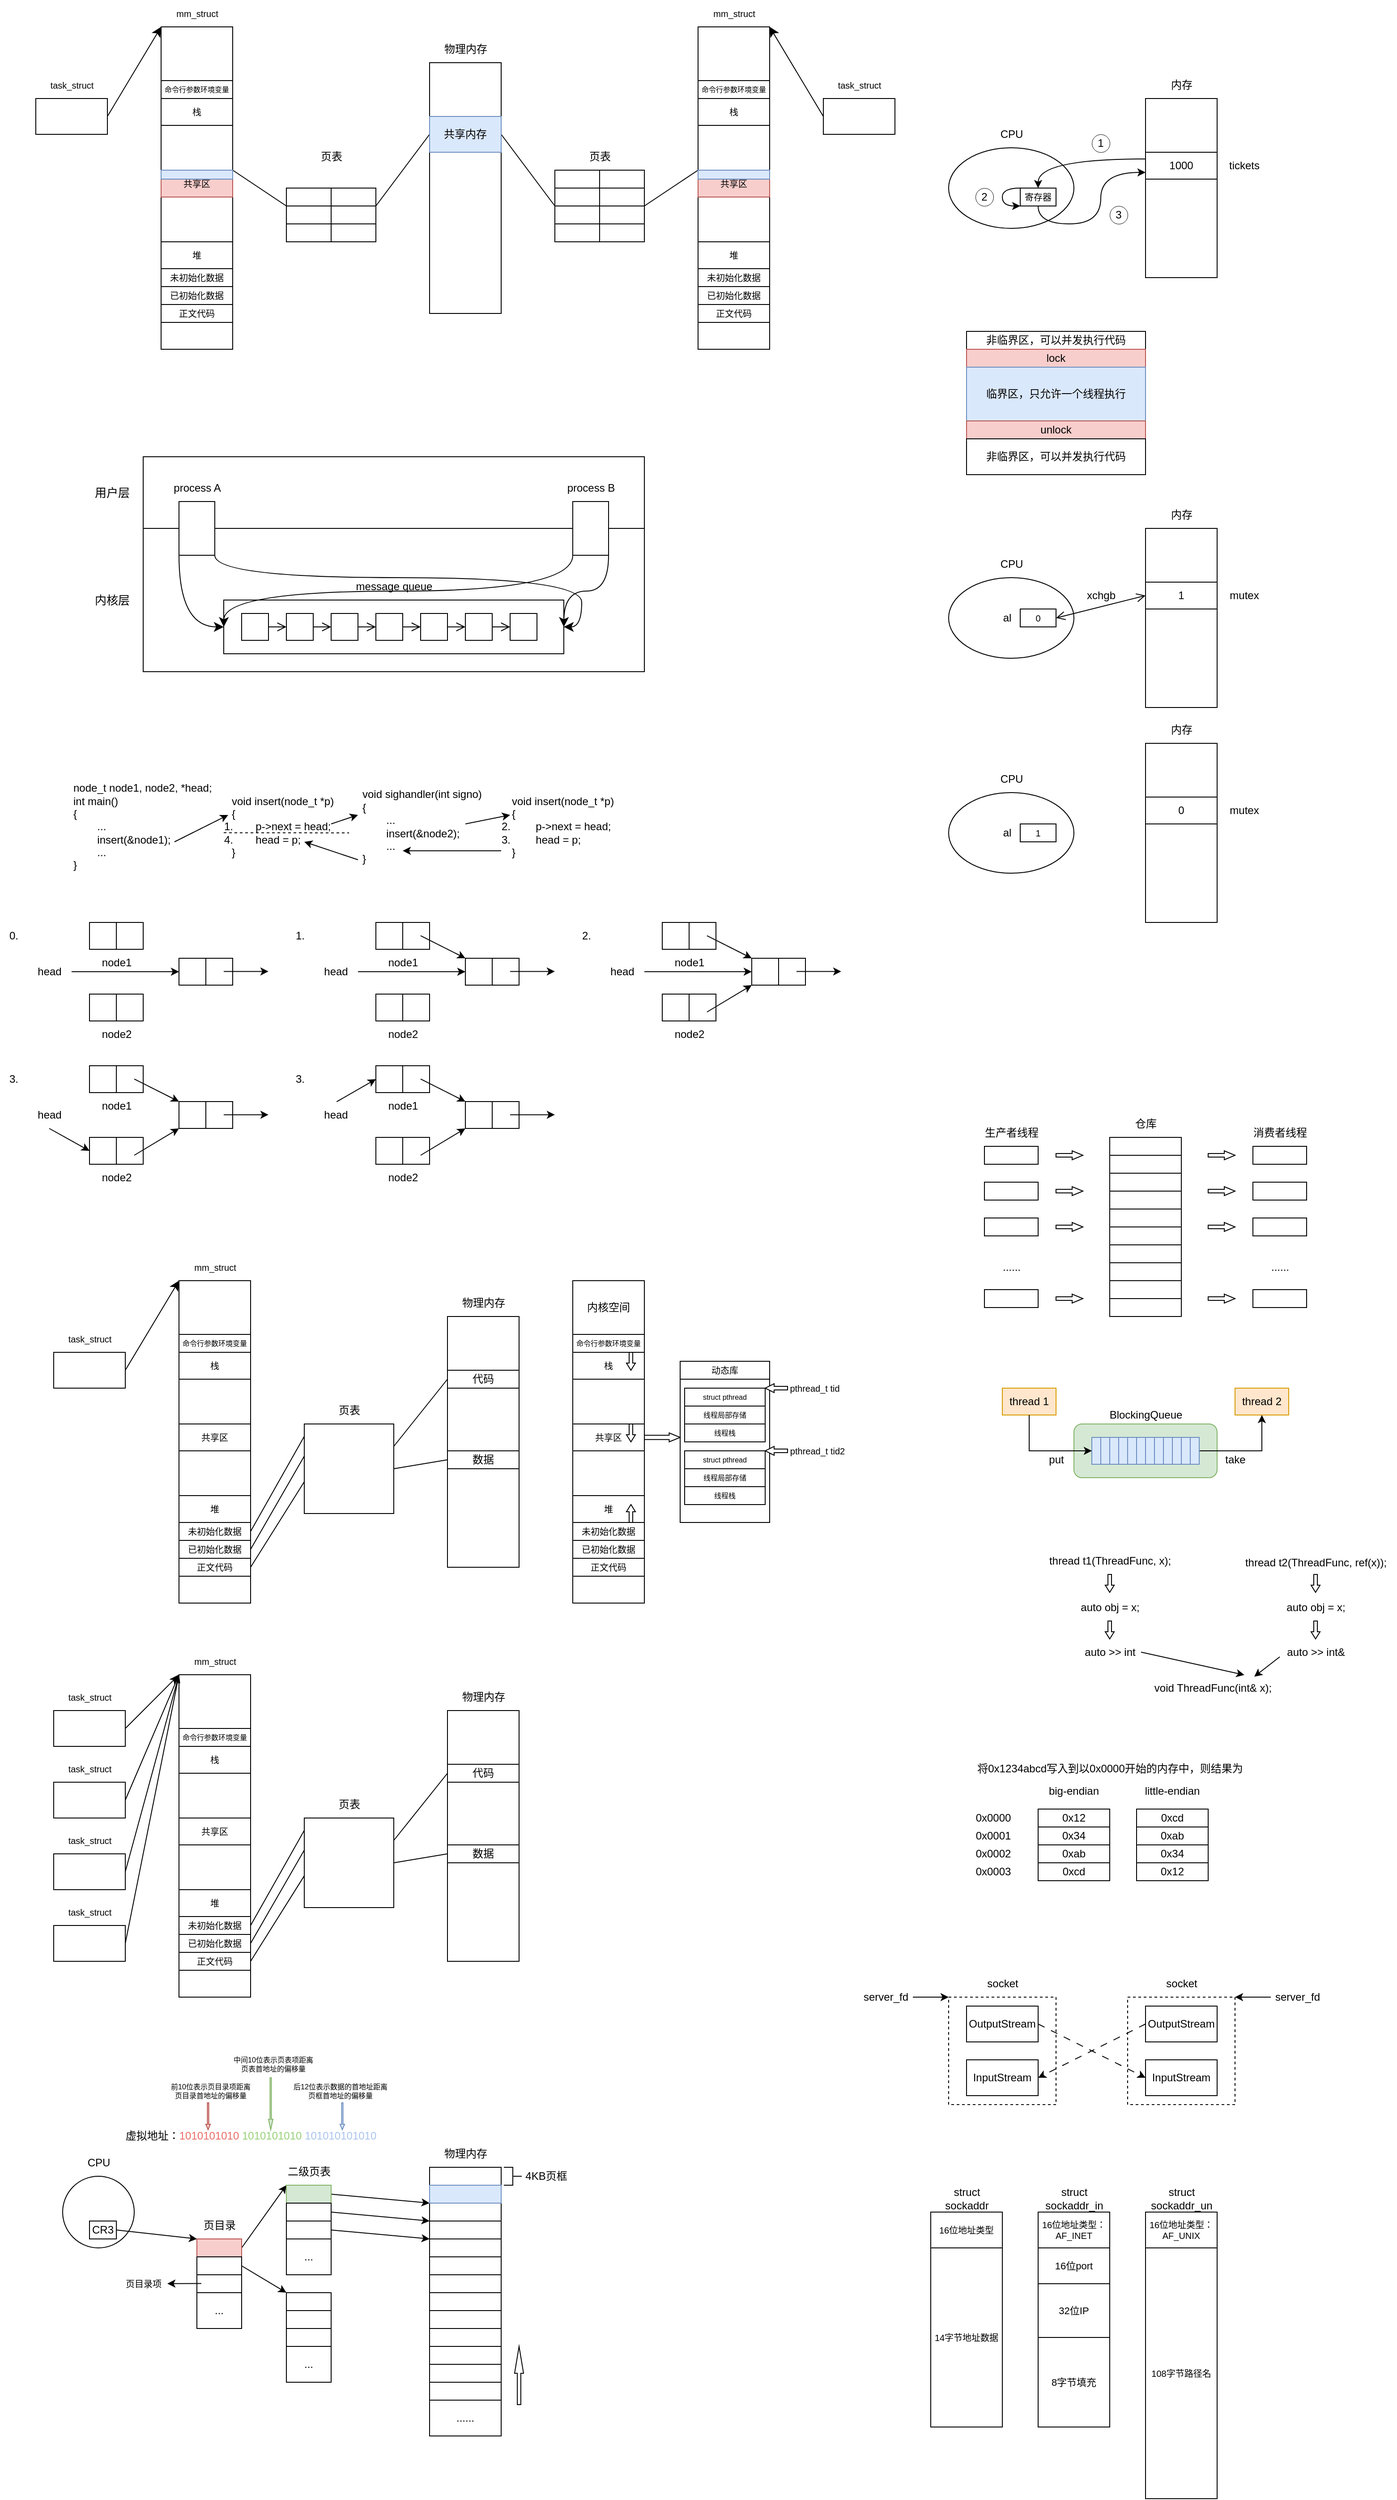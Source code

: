 <mxfile version="24.8.6">
  <diagram name="第 1 页" id="EapViMpM3_LSGZjC-JZd">
    <mxGraphModel dx="187" dy="401" grid="0" gridSize="10" guides="1" tooltips="1" connect="1" arrows="1" fold="1" page="1" pageScale="1" pageWidth="4681" pageHeight="3300" math="0" shadow="0">
      <root>
        <mxCell id="0" />
        <mxCell id="1" parent="0" />
        <mxCell id="BW7oWtBmNnvRh3q10GP8-33" value="" style="whiteSpace=wrap;html=1;dashed=1;" parent="1" vertex="1">
          <mxGeometry x="1260" y="2280" width="120" height="120" as="geometry" />
        </mxCell>
        <mxCell id="9-hLryKSoV7Hc3_zx65K-65" style="edgeStyle=none;curved=1;rounded=0;orthogonalLoop=1;jettySize=auto;html=1;exitX=1;exitY=0.5;exitDx=0;exitDy=0;entryX=0;entryY=0;entryDx=0;entryDy=0;fontSize=12;startSize=8;endSize=8;" parent="1" source="9-hLryKSoV7Hc3_zx65K-1" target="9-hLryKSoV7Hc3_zx65K-11" edge="1">
          <mxGeometry relative="1" as="geometry" />
        </mxCell>
        <mxCell id="9-hLryKSoV7Hc3_zx65K-1" value="" style="rounded=0;whiteSpace=wrap;html=1;" parent="1" vertex="1">
          <mxGeometry x="40" y="160" width="80" height="40" as="geometry" />
        </mxCell>
        <mxCell id="9-hLryKSoV7Hc3_zx65K-2" value="task_struct" style="text;html=1;align=center;verticalAlign=middle;resizable=0;points=[];autosize=1;strokeColor=none;fillColor=none;fontSize=10;" parent="1" vertex="1">
          <mxGeometry x="45" y="130" width="70" height="30" as="geometry" />
        </mxCell>
        <mxCell id="9-hLryKSoV7Hc3_zx65K-11" value="" style="rounded=0;whiteSpace=wrap;html=1;" parent="1" vertex="1">
          <mxGeometry x="180" y="80" width="80" height="360" as="geometry" />
        </mxCell>
        <mxCell id="9-hLryKSoV7Hc3_zx65K-12" value="命令行参数环境变量" style="whiteSpace=wrap;html=1;fontSize=8;" parent="1" vertex="1">
          <mxGeometry x="180" y="140" width="80" height="20" as="geometry" />
        </mxCell>
        <mxCell id="9-hLryKSoV7Hc3_zx65K-13" value="共享区" style="whiteSpace=wrap;html=1;fontSize=10;fillColor=#f8cecc;strokeColor=#b85450;" parent="1" vertex="1">
          <mxGeometry x="180" y="240" width="80" height="30" as="geometry" />
        </mxCell>
        <mxCell id="9-hLryKSoV7Hc3_zx65K-14" value="堆" style="whiteSpace=wrap;html=1;fontSize=10;" parent="1" vertex="1">
          <mxGeometry x="180" y="320" width="80" height="30" as="geometry" />
        </mxCell>
        <mxCell id="9-hLryKSoV7Hc3_zx65K-15" value="未初始化数据" style="whiteSpace=wrap;html=1;fontSize=10;" parent="1" vertex="1">
          <mxGeometry x="180" y="350" width="80" height="20" as="geometry" />
        </mxCell>
        <mxCell id="9-hLryKSoV7Hc3_zx65K-16" value="已初始化数据" style="whiteSpace=wrap;html=1;fontSize=10;" parent="1" vertex="1">
          <mxGeometry x="180" y="370" width="80" height="20" as="geometry" />
        </mxCell>
        <mxCell id="9-hLryKSoV7Hc3_zx65K-17" value="正文代码" style="whiteSpace=wrap;html=1;fontSize=10;" parent="1" vertex="1">
          <mxGeometry x="180" y="390" width="80" height="20" as="geometry" />
        </mxCell>
        <mxCell id="9-hLryKSoV7Hc3_zx65K-18" value="栈" style="whiteSpace=wrap;html=1;fontSize=10;" parent="1" vertex="1">
          <mxGeometry x="180" y="160" width="80" height="30" as="geometry" />
        </mxCell>
        <mxCell id="9-hLryKSoV7Hc3_zx65K-19" value="mm_struct" style="text;html=1;align=center;verticalAlign=middle;resizable=0;points=[];autosize=1;strokeColor=none;fillColor=none;fontSize=10;" parent="1" vertex="1">
          <mxGeometry x="185" y="50" width="70" height="30" as="geometry" />
        </mxCell>
        <mxCell id="9-hLryKSoV7Hc3_zx65K-35" value="" style="rounded=0;whiteSpace=wrap;html=1;" parent="1" vertex="1">
          <mxGeometry x="320" y="260" width="50" height="20" as="geometry" />
        </mxCell>
        <mxCell id="9-hLryKSoV7Hc3_zx65K-73" style="edgeStyle=none;curved=1;rounded=0;orthogonalLoop=1;jettySize=auto;html=1;exitX=0;exitY=0;exitDx=0;exitDy=0;entryX=1;entryY=0;entryDx=0;entryDy=0;fontSize=12;startSize=8;endSize=8;endArrow=none;endFill=0;" parent="1" source="9-hLryKSoV7Hc3_zx65K-36" target="9-hLryKSoV7Hc3_zx65K-13" edge="1">
          <mxGeometry relative="1" as="geometry" />
        </mxCell>
        <mxCell id="9-hLryKSoV7Hc3_zx65K-36" value="" style="rounded=0;whiteSpace=wrap;html=1;" parent="1" vertex="1">
          <mxGeometry x="320" y="280" width="50" height="20" as="geometry" />
        </mxCell>
        <mxCell id="9-hLryKSoV7Hc3_zx65K-37" value="" style="rounded=0;whiteSpace=wrap;html=1;" parent="1" vertex="1">
          <mxGeometry x="320" y="300" width="50" height="20" as="geometry" />
        </mxCell>
        <mxCell id="ezu9xKncm8vImjeE8BK1-96" style="rounded=0;orthogonalLoop=1;jettySize=auto;html=1;exitX=1;exitY=0.5;exitDx=0;exitDy=0;entryX=0;entryY=0;entryDx=0;entryDy=0;" parent="1" source="9-hLryKSoV7Hc3_zx65K-38" target="ezu9xKncm8vImjeE8BK1-86" edge="1">
          <mxGeometry relative="1" as="geometry">
            <mxPoint x="360" y="2490" as="targetPoint" />
          </mxGeometry>
        </mxCell>
        <mxCell id="9-hLryKSoV7Hc3_zx65K-38" value="" style="rounded=0;whiteSpace=wrap;html=1;fillColor=#f8cecc;strokeColor=#b85450;" parent="1" vertex="1">
          <mxGeometry x="220" y="2550" width="50" height="20" as="geometry" />
        </mxCell>
        <mxCell id="9-hLryKSoV7Hc3_zx65K-72" style="edgeStyle=none;curved=1;rounded=0;orthogonalLoop=1;jettySize=auto;html=1;exitX=1;exitY=1;exitDx=0;exitDy=0;entryX=0;entryY=0.5;entryDx=0;entryDy=0;fontSize=12;startSize=8;endSize=8;endArrow=none;endFill=0;" parent="1" source="9-hLryKSoV7Hc3_zx65K-39" target="9-hLryKSoV7Hc3_zx65K-71" edge="1">
          <mxGeometry relative="1" as="geometry" />
        </mxCell>
        <mxCell id="9-hLryKSoV7Hc3_zx65K-39" value="" style="rounded=0;whiteSpace=wrap;html=1;" parent="1" vertex="1">
          <mxGeometry x="370" y="260" width="50" height="20" as="geometry" />
        </mxCell>
        <mxCell id="9-hLryKSoV7Hc3_zx65K-40" value="" style="rounded=0;whiteSpace=wrap;html=1;" parent="1" vertex="1">
          <mxGeometry x="370" y="280" width="50" height="20" as="geometry" />
        </mxCell>
        <mxCell id="9-hLryKSoV7Hc3_zx65K-41" value="" style="rounded=0;whiteSpace=wrap;html=1;" parent="1" vertex="1">
          <mxGeometry x="370" y="300" width="50" height="20" as="geometry" />
        </mxCell>
        <mxCell id="9-hLryKSoV7Hc3_zx65K-42" value="页表" style="text;html=1;align=center;verticalAlign=middle;resizable=0;points=[];autosize=1;strokeColor=none;fillColor=none;fontSize=12;" parent="1" vertex="1">
          <mxGeometry x="345" y="210" width="50" height="30" as="geometry" />
        </mxCell>
        <mxCell id="9-hLryKSoV7Hc3_zx65K-43" value="" style="rounded=0;whiteSpace=wrap;html=1;" parent="1" vertex="1">
          <mxGeometry x="480" y="120" width="80" height="280" as="geometry" />
        </mxCell>
        <mxCell id="9-hLryKSoV7Hc3_zx65K-44" value="物理内存" style="text;html=1;align=center;verticalAlign=middle;resizable=0;points=[];autosize=1;strokeColor=none;fillColor=none;fontSize=12;" parent="1" vertex="1">
          <mxGeometry x="485" y="90" width="70" height="30" as="geometry" />
        </mxCell>
        <mxCell id="9-hLryKSoV7Hc3_zx65K-45" value="" style="rounded=0;whiteSpace=wrap;html=1;" parent="1" vertex="1">
          <mxGeometry x="620" y="240" width="50" height="20" as="geometry" />
        </mxCell>
        <mxCell id="9-hLryKSoV7Hc3_zx65K-46" value="" style="rounded=0;whiteSpace=wrap;html=1;" parent="1" vertex="1">
          <mxGeometry x="620" y="260" width="50" height="20" as="geometry" />
        </mxCell>
        <mxCell id="9-hLryKSoV7Hc3_zx65K-74" style="edgeStyle=none;curved=1;rounded=0;orthogonalLoop=1;jettySize=auto;html=1;exitX=0;exitY=0;exitDx=0;exitDy=0;entryX=1;entryY=0.5;entryDx=0;entryDy=0;fontSize=12;startSize=8;endSize=8;endArrow=none;endFill=0;" parent="1" source="9-hLryKSoV7Hc3_zx65K-47" target="9-hLryKSoV7Hc3_zx65K-71" edge="1">
          <mxGeometry relative="1" as="geometry" />
        </mxCell>
        <mxCell id="9-hLryKSoV7Hc3_zx65K-47" value="" style="rounded=0;whiteSpace=wrap;html=1;" parent="1" vertex="1">
          <mxGeometry x="620" y="280" width="50" height="20" as="geometry" />
        </mxCell>
        <mxCell id="9-hLryKSoV7Hc3_zx65K-48" value="" style="rounded=0;whiteSpace=wrap;html=1;" parent="1" vertex="1">
          <mxGeometry x="620" y="300" width="50" height="20" as="geometry" />
        </mxCell>
        <mxCell id="9-hLryKSoV7Hc3_zx65K-49" value="" style="rounded=0;whiteSpace=wrap;html=1;" parent="1" vertex="1">
          <mxGeometry x="670" y="240" width="50" height="20" as="geometry" />
        </mxCell>
        <mxCell id="9-hLryKSoV7Hc3_zx65K-50" value="" style="rounded=0;whiteSpace=wrap;html=1;" parent="1" vertex="1">
          <mxGeometry x="670" y="260" width="50" height="20" as="geometry" />
        </mxCell>
        <mxCell id="9-hLryKSoV7Hc3_zx65K-75" style="edgeStyle=none;curved=1;rounded=0;orthogonalLoop=1;jettySize=auto;html=1;exitX=1;exitY=0;exitDx=0;exitDy=0;entryX=0;entryY=0;entryDx=0;entryDy=0;fontSize=12;startSize=8;endSize=8;endArrow=none;endFill=0;" parent="1" source="9-hLryKSoV7Hc3_zx65K-51" target="9-hLryKSoV7Hc3_zx65K-77" edge="1">
          <mxGeometry relative="1" as="geometry" />
        </mxCell>
        <mxCell id="9-hLryKSoV7Hc3_zx65K-51" value="" style="rounded=0;whiteSpace=wrap;html=1;" parent="1" vertex="1">
          <mxGeometry x="670" y="280" width="50" height="20" as="geometry" />
        </mxCell>
        <mxCell id="9-hLryKSoV7Hc3_zx65K-52" value="" style="rounded=0;whiteSpace=wrap;html=1;" parent="1" vertex="1">
          <mxGeometry x="670" y="300" width="50" height="20" as="geometry" />
        </mxCell>
        <mxCell id="9-hLryKSoV7Hc3_zx65K-53" value="页表" style="text;html=1;align=center;verticalAlign=middle;resizable=0;points=[];autosize=1;strokeColor=none;fillColor=none;fontSize=12;" parent="1" vertex="1">
          <mxGeometry x="645" y="210" width="50" height="30" as="geometry" />
        </mxCell>
        <mxCell id="9-hLryKSoV7Hc3_zx65K-54" value="" style="rounded=0;whiteSpace=wrap;html=1;" parent="1" vertex="1">
          <mxGeometry x="780" y="80" width="80" height="360" as="geometry" />
        </mxCell>
        <mxCell id="9-hLryKSoV7Hc3_zx65K-55" value="命令行参数环境变量" style="whiteSpace=wrap;html=1;fontSize=8;" parent="1" vertex="1">
          <mxGeometry x="780" y="140" width="80" height="20" as="geometry" />
        </mxCell>
        <mxCell id="9-hLryKSoV7Hc3_zx65K-56" value="共享区" style="whiteSpace=wrap;html=1;fontSize=10;fillColor=#f8cecc;strokeColor=#b85450;" parent="1" vertex="1">
          <mxGeometry x="780" y="240" width="80" height="30" as="geometry" />
        </mxCell>
        <mxCell id="9-hLryKSoV7Hc3_zx65K-57" value="堆" style="whiteSpace=wrap;html=1;fontSize=10;" parent="1" vertex="1">
          <mxGeometry x="780" y="320" width="80" height="30" as="geometry" />
        </mxCell>
        <mxCell id="9-hLryKSoV7Hc3_zx65K-58" value="未初始化数据" style="whiteSpace=wrap;html=1;fontSize=10;" parent="1" vertex="1">
          <mxGeometry x="780" y="350" width="80" height="20" as="geometry" />
        </mxCell>
        <mxCell id="9-hLryKSoV7Hc3_zx65K-59" value="已初始化数据" style="whiteSpace=wrap;html=1;fontSize=10;" parent="1" vertex="1">
          <mxGeometry x="780" y="370" width="80" height="20" as="geometry" />
        </mxCell>
        <mxCell id="9-hLryKSoV7Hc3_zx65K-60" value="正文代码" style="whiteSpace=wrap;html=1;fontSize=10;" parent="1" vertex="1">
          <mxGeometry x="780" y="390" width="80" height="20" as="geometry" />
        </mxCell>
        <mxCell id="9-hLryKSoV7Hc3_zx65K-61" value="栈" style="whiteSpace=wrap;html=1;fontSize=10;" parent="1" vertex="1">
          <mxGeometry x="780" y="160" width="80" height="30" as="geometry" />
        </mxCell>
        <mxCell id="9-hLryKSoV7Hc3_zx65K-62" value="mm_struct" style="text;html=1;align=center;verticalAlign=middle;resizable=0;points=[];autosize=1;strokeColor=none;fillColor=none;fontSize=10;" parent="1" vertex="1">
          <mxGeometry x="785" y="50" width="70" height="30" as="geometry" />
        </mxCell>
        <mxCell id="9-hLryKSoV7Hc3_zx65K-70" style="edgeStyle=none;curved=1;rounded=0;orthogonalLoop=1;jettySize=auto;html=1;exitX=0;exitY=0.5;exitDx=0;exitDy=0;fontSize=12;startSize=8;endSize=8;entryX=1;entryY=0;entryDx=0;entryDy=0;" parent="1" source="9-hLryKSoV7Hc3_zx65K-63" target="9-hLryKSoV7Hc3_zx65K-54" edge="1">
          <mxGeometry relative="1" as="geometry">
            <mxPoint x="870" y="80" as="targetPoint" />
          </mxGeometry>
        </mxCell>
        <mxCell id="9-hLryKSoV7Hc3_zx65K-63" value="" style="rounded=0;whiteSpace=wrap;html=1;" parent="1" vertex="1">
          <mxGeometry x="920" y="160" width="80" height="40" as="geometry" />
        </mxCell>
        <mxCell id="9-hLryKSoV7Hc3_zx65K-64" value="task_struct" style="text;html=1;align=center;verticalAlign=middle;resizable=0;points=[];autosize=1;strokeColor=none;fillColor=none;fontSize=10;" parent="1" vertex="1">
          <mxGeometry x="925" y="130" width="70" height="30" as="geometry" />
        </mxCell>
        <mxCell id="9-hLryKSoV7Hc3_zx65K-71" value="共享内存" style="whiteSpace=wrap;html=1;fillColor=#dae8fc;strokeColor=#6c8ebf;" parent="1" vertex="1">
          <mxGeometry x="480" y="180" width="80" height="40" as="geometry" />
        </mxCell>
        <mxCell id="9-hLryKSoV7Hc3_zx65K-76" value="" style="whiteSpace=wrap;html=1;fillColor=#dae8fc;strokeColor=#6c8ebf;" parent="1" vertex="1">
          <mxGeometry x="180" y="240" width="80" height="10" as="geometry" />
        </mxCell>
        <mxCell id="9-hLryKSoV7Hc3_zx65K-77" value="" style="whiteSpace=wrap;html=1;fillColor=#dae8fc;strokeColor=#6c8ebf;" parent="1" vertex="1">
          <mxGeometry x="780" y="240" width="80" height="10" as="geometry" />
        </mxCell>
        <mxCell id="FwaaF81T_8sRubU2GGHl-1" value="" style="rounded=0;whiteSpace=wrap;html=1;" parent="1" vertex="1">
          <mxGeometry x="160" y="640" width="560" height="160" as="geometry" />
        </mxCell>
        <mxCell id="FwaaF81T_8sRubU2GGHl-2" value="" style="rounded=0;whiteSpace=wrap;html=1;" parent="1" vertex="1">
          <mxGeometry x="160" y="560" width="560" height="80" as="geometry" />
        </mxCell>
        <mxCell id="FwaaF81T_8sRubU2GGHl-4" value="" style="whiteSpace=wrap;html=1;" parent="1" vertex="1">
          <mxGeometry x="200" y="610" width="40" height="60" as="geometry" />
        </mxCell>
        <mxCell id="FwaaF81T_8sRubU2GGHl-5" value="" style="whiteSpace=wrap;html=1;" parent="1" vertex="1">
          <mxGeometry x="640" y="610" width="40" height="60" as="geometry" />
        </mxCell>
        <mxCell id="FwaaF81T_8sRubU2GGHl-6" value="process A" style="text;html=1;align=center;verticalAlign=middle;resizable=0;points=[];autosize=1;strokeColor=none;fillColor=none;fontSize=12;" parent="1" vertex="1">
          <mxGeometry x="180" y="580" width="80" height="30" as="geometry" />
        </mxCell>
        <mxCell id="FwaaF81T_8sRubU2GGHl-7" value="process B" style="text;html=1;align=center;verticalAlign=middle;resizable=0;points=[];autosize=1;strokeColor=none;fillColor=none;fontSize=12;" parent="1" vertex="1">
          <mxGeometry x="620" y="580" width="80" height="30" as="geometry" />
        </mxCell>
        <mxCell id="FwaaF81T_8sRubU2GGHl-9" value="message queue" style="text;html=1;align=center;verticalAlign=middle;resizable=0;points=[];autosize=1;strokeColor=none;fillColor=none;fontSize=12;" parent="1" vertex="1">
          <mxGeometry x="385" y="690" width="110" height="30" as="geometry" />
        </mxCell>
        <mxCell id="FwaaF81T_8sRubU2GGHl-11" value="" style="whiteSpace=wrap;html=1;" parent="1" vertex="1">
          <mxGeometry x="250" y="720" width="380" height="60" as="geometry" />
        </mxCell>
        <mxCell id="FwaaF81T_8sRubU2GGHl-14" style="edgeStyle=none;curved=1;rounded=0;orthogonalLoop=1;jettySize=auto;html=1;exitX=1;exitY=0.5;exitDx=0;exitDy=0;entryX=0;entryY=0.5;entryDx=0;entryDy=0;fontSize=12;startSize=8;endSize=8;endArrow=open;endFill=0;" parent="1" source="FwaaF81T_8sRubU2GGHl-12" target="FwaaF81T_8sRubU2GGHl-13" edge="1">
          <mxGeometry relative="1" as="geometry" />
        </mxCell>
        <mxCell id="FwaaF81T_8sRubU2GGHl-12" value="" style="whiteSpace=wrap;html=1;" parent="1" vertex="1">
          <mxGeometry x="270" y="735" width="30" height="30" as="geometry" />
        </mxCell>
        <mxCell id="FwaaF81T_8sRubU2GGHl-13" value="" style="whiteSpace=wrap;html=1;" parent="1" vertex="1">
          <mxGeometry x="320" y="735" width="30" height="30" as="geometry" />
        </mxCell>
        <mxCell id="FwaaF81T_8sRubU2GGHl-15" style="edgeStyle=none;curved=1;rounded=0;orthogonalLoop=1;jettySize=auto;html=1;exitX=1;exitY=0.5;exitDx=0;exitDy=0;entryX=0;entryY=0.5;entryDx=0;entryDy=0;fontSize=12;startSize=8;endSize=8;endArrow=open;endFill=0;" parent="1" target="FwaaF81T_8sRubU2GGHl-16" edge="1">
          <mxGeometry relative="1" as="geometry">
            <mxPoint x="350" y="750" as="sourcePoint" />
          </mxGeometry>
        </mxCell>
        <mxCell id="FwaaF81T_8sRubU2GGHl-16" value="" style="whiteSpace=wrap;html=1;" parent="1" vertex="1">
          <mxGeometry x="370" y="735" width="30" height="30" as="geometry" />
        </mxCell>
        <mxCell id="FwaaF81T_8sRubU2GGHl-17" style="edgeStyle=none;curved=1;rounded=0;orthogonalLoop=1;jettySize=auto;html=1;exitX=1;exitY=0.5;exitDx=0;exitDy=0;entryX=0;entryY=0.5;entryDx=0;entryDy=0;fontSize=12;startSize=8;endSize=8;endArrow=open;endFill=0;" parent="1" target="FwaaF81T_8sRubU2GGHl-18" edge="1">
          <mxGeometry relative="1" as="geometry">
            <mxPoint x="400" y="750" as="sourcePoint" />
          </mxGeometry>
        </mxCell>
        <mxCell id="FwaaF81T_8sRubU2GGHl-18" value="" style="whiteSpace=wrap;html=1;" parent="1" vertex="1">
          <mxGeometry x="420" y="735" width="30" height="30" as="geometry" />
        </mxCell>
        <mxCell id="FwaaF81T_8sRubU2GGHl-19" style="edgeStyle=none;curved=1;rounded=0;orthogonalLoop=1;jettySize=auto;html=1;exitX=1;exitY=0.5;exitDx=0;exitDy=0;entryX=0;entryY=0.5;entryDx=0;entryDy=0;fontSize=12;startSize=8;endSize=8;endArrow=open;endFill=0;" parent="1" target="FwaaF81T_8sRubU2GGHl-20" edge="1">
          <mxGeometry relative="1" as="geometry">
            <mxPoint x="450" y="750" as="sourcePoint" />
          </mxGeometry>
        </mxCell>
        <mxCell id="FwaaF81T_8sRubU2GGHl-20" value="" style="whiteSpace=wrap;html=1;" parent="1" vertex="1">
          <mxGeometry x="470" y="735" width="30" height="30" as="geometry" />
        </mxCell>
        <mxCell id="FwaaF81T_8sRubU2GGHl-21" style="edgeStyle=none;curved=1;rounded=0;orthogonalLoop=1;jettySize=auto;html=1;exitX=1;exitY=0.5;exitDx=0;exitDy=0;entryX=0;entryY=0.5;entryDx=0;entryDy=0;fontSize=12;startSize=8;endSize=8;endArrow=open;endFill=0;" parent="1" target="FwaaF81T_8sRubU2GGHl-22" edge="1">
          <mxGeometry relative="1" as="geometry">
            <mxPoint x="500" y="750" as="sourcePoint" />
          </mxGeometry>
        </mxCell>
        <mxCell id="FwaaF81T_8sRubU2GGHl-22" value="" style="whiteSpace=wrap;html=1;" parent="1" vertex="1">
          <mxGeometry x="520" y="735" width="30" height="30" as="geometry" />
        </mxCell>
        <mxCell id="FwaaF81T_8sRubU2GGHl-23" style="edgeStyle=none;curved=1;rounded=0;orthogonalLoop=1;jettySize=auto;html=1;exitX=1;exitY=0.5;exitDx=0;exitDy=0;entryX=0;entryY=0.5;entryDx=0;entryDy=0;fontSize=12;startSize=8;endSize=8;endArrow=open;endFill=0;" parent="1" target="FwaaF81T_8sRubU2GGHl-24" edge="1">
          <mxGeometry relative="1" as="geometry">
            <mxPoint x="550" y="750" as="sourcePoint" />
          </mxGeometry>
        </mxCell>
        <mxCell id="FwaaF81T_8sRubU2GGHl-24" value="" style="whiteSpace=wrap;html=1;" parent="1" vertex="1">
          <mxGeometry x="570" y="735" width="30" height="30" as="geometry" />
        </mxCell>
        <mxCell id="FwaaF81T_8sRubU2GGHl-27" style="edgeStyle=orthogonalEdgeStyle;curved=1;rounded=0;orthogonalLoop=1;jettySize=auto;html=1;exitX=0;exitY=1;exitDx=0;exitDy=0;entryX=0;entryY=0.5;entryDx=0;entryDy=0;fontSize=12;startSize=8;endSize=8;" parent="1" source="FwaaF81T_8sRubU2GGHl-4" target="FwaaF81T_8sRubU2GGHl-11" edge="1">
          <mxGeometry relative="1" as="geometry" />
        </mxCell>
        <mxCell id="FwaaF81T_8sRubU2GGHl-29" style="edgeStyle=orthogonalEdgeStyle;curved=1;rounded=0;orthogonalLoop=1;jettySize=auto;html=1;exitX=1;exitY=1;exitDx=0;exitDy=0;entryX=1;entryY=0.5;entryDx=0;entryDy=0;fontSize=12;startSize=8;endSize=8;" parent="1" source="FwaaF81T_8sRubU2GGHl-4" target="FwaaF81T_8sRubU2GGHl-11" edge="1">
          <mxGeometry relative="1" as="geometry" />
        </mxCell>
        <mxCell id="FwaaF81T_8sRubU2GGHl-28" style="edgeStyle=orthogonalEdgeStyle;curved=1;rounded=0;orthogonalLoop=1;jettySize=auto;html=1;exitX=0;exitY=1;exitDx=0;exitDy=0;fontSize=12;startSize=8;endSize=8;" parent="1" source="FwaaF81T_8sRubU2GGHl-5" edge="1">
          <mxGeometry relative="1" as="geometry">
            <mxPoint x="250" y="750" as="targetPoint" />
          </mxGeometry>
        </mxCell>
        <mxCell id="FwaaF81T_8sRubU2GGHl-30" style="edgeStyle=orthogonalEdgeStyle;curved=1;rounded=0;orthogonalLoop=1;jettySize=auto;html=1;exitX=1;exitY=1;exitDx=0;exitDy=0;fontSize=12;startSize=8;endSize=8;" parent="1" source="FwaaF81T_8sRubU2GGHl-5" edge="1">
          <mxGeometry relative="1" as="geometry">
            <mxPoint x="630" y="750" as="targetPoint" />
          </mxGeometry>
        </mxCell>
        <mxCell id="FwaaF81T_8sRubU2GGHl-31" value="用户层" style="text;html=1;align=center;verticalAlign=middle;resizable=0;points=[];autosize=1;strokeColor=none;fillColor=none;fontSize=13;" parent="1" vertex="1">
          <mxGeometry x="95" y="585" width="60" height="30" as="geometry" />
        </mxCell>
        <mxCell id="FwaaF81T_8sRubU2GGHl-32" value="内核层" style="text;html=1;align=center;verticalAlign=middle;resizable=0;points=[];autosize=1;strokeColor=none;fillColor=none;fontSize=13;" parent="1" vertex="1">
          <mxGeometry x="95" y="705" width="60" height="30" as="geometry" />
        </mxCell>
        <mxCell id="K8nYQJoafUfepEJCcT44-1" value="node_t node1, node2, *head;&lt;div&gt;int main()&lt;/div&gt;&lt;div&gt;{&lt;/div&gt;&lt;div&gt;&lt;span style=&quot;white-space: pre;&quot;&gt;&#x9;&lt;/span&gt;...&lt;br&gt;&lt;/div&gt;&lt;div&gt;&lt;span style=&quot;white-space: pre;&quot;&gt;&#x9;&lt;/span&gt;insert(&amp;amp;node1);&lt;br&gt;&lt;/div&gt;&lt;div&gt;&lt;span style=&quot;white-space: pre;&quot;&gt;&#x9;&lt;/span&gt;...&lt;br&gt;&lt;/div&gt;&lt;div&gt;}&lt;/div&gt;" style="text;html=1;align=left;verticalAlign=middle;resizable=0;points=[];autosize=1;strokeColor=none;fillColor=none;movable=0;rotatable=0;deletable=0;editable=0;locked=1;connectable=0;" parent="1" vertex="1">
          <mxGeometry x="80" y="918" width="180" height="110" as="geometry" />
        </mxCell>
        <mxCell id="K8nYQJoafUfepEJCcT44-2" value="void insert(node_t *p)&lt;div&gt;{&lt;/div&gt;&lt;div&gt;&lt;span style=&quot;white-space: pre;&quot;&gt;&#x9;&lt;/span&gt;p-&amp;gt;next = head;&lt;br&gt;&lt;/div&gt;&lt;div&gt;&lt;span style=&quot;white-space: pre;&quot;&gt;&#x9;&lt;/span&gt;head = p;&lt;br&gt;&lt;/div&gt;&lt;div&gt;}&lt;/div&gt;" style="text;html=1;align=left;verticalAlign=middle;resizable=0;points=[];autosize=1;strokeColor=none;fillColor=none;movable=0;rotatable=0;deletable=0;editable=0;locked=1;connectable=0;" parent="1" vertex="1">
          <mxGeometry x="257" y="928" width="140" height="90" as="geometry" />
        </mxCell>
        <mxCell id="K8nYQJoafUfepEJCcT44-3" value="void sighandler(int signo)&lt;div&gt;{&lt;/div&gt;&lt;div&gt;&lt;span style=&quot;white-space: pre;&quot;&gt;&#x9;&lt;/span&gt;...&lt;br&gt;&lt;/div&gt;&lt;div&gt;&lt;span style=&quot;white-space: pre;&quot;&gt;&#x9;&lt;/span&gt;insert(&amp;amp;node2);&lt;br&gt;&lt;/div&gt;&lt;div&gt;&lt;span style=&quot;white-space: pre;&quot;&gt;&#x9;&lt;/span&gt;...&lt;br&gt;&lt;/div&gt;&lt;div&gt;}&lt;/div&gt;" style="text;html=1;align=left;verticalAlign=middle;resizable=0;points=[];autosize=1;strokeColor=none;fillColor=none;movable=0;rotatable=0;deletable=0;editable=0;locked=1;connectable=0;" parent="1" vertex="1">
          <mxGeometry x="403" y="923" width="160" height="100" as="geometry" />
        </mxCell>
        <mxCell id="K8nYQJoafUfepEJCcT44-4" value="void insert(node_t *p)&lt;div&gt;{&lt;/div&gt;&lt;div&gt;&lt;span style=&quot;white-space: pre;&quot;&gt;&#x9;&lt;/span&gt;p-&amp;gt;next = head;&lt;br&gt;&lt;/div&gt;&lt;div&gt;&lt;span style=&quot;white-space: pre;&quot;&gt;&#x9;&lt;/span&gt;head = p;&lt;br&gt;&lt;/div&gt;&lt;div&gt;}&lt;/div&gt;" style="text;html=1;align=left;verticalAlign=middle;resizable=0;points=[];autosize=1;strokeColor=none;fillColor=none;movable=0;rotatable=0;deletable=0;editable=0;locked=1;connectable=0;" parent="1" vertex="1">
          <mxGeometry x="570" y="928" width="140" height="90" as="geometry" />
        </mxCell>
        <mxCell id="K8nYQJoafUfepEJCcT44-5" value="2.&lt;div&gt;3.&lt;/div&gt;" style="text;html=1;align=center;verticalAlign=middle;resizable=0;points=[];autosize=1;strokeColor=none;fillColor=none;movable=0;rotatable=0;deletable=0;editable=0;locked=1;connectable=0;" parent="1" vertex="1">
          <mxGeometry x="550" y="960" width="30" height="40" as="geometry" />
        </mxCell>
        <mxCell id="K8nYQJoafUfepEJCcT44-6" value="1.&lt;div&gt;4.&lt;/div&gt;" style="text;html=1;align=center;verticalAlign=middle;resizable=0;points=[];autosize=1;strokeColor=none;fillColor=none;movable=0;rotatable=0;deletable=0;editable=0;locked=1;connectable=0;" parent="1" vertex="1">
          <mxGeometry x="240" y="960" width="30" height="40" as="geometry" />
        </mxCell>
        <mxCell id="K8nYQJoafUfepEJCcT44-8" value="" style="endArrow=classic;html=1;rounded=0;" parent="1" edge="1">
          <mxGeometry width="50" height="50" relative="1" as="geometry">
            <mxPoint x="195" y="990" as="sourcePoint" />
            <mxPoint x="255" y="960" as="targetPoint" />
          </mxGeometry>
        </mxCell>
        <mxCell id="K8nYQJoafUfepEJCcT44-9" value="" style="endArrow=classic;html=1;rounded=0;" parent="1" edge="1">
          <mxGeometry width="50" height="50" relative="1" as="geometry">
            <mxPoint x="400" y="1010" as="sourcePoint" />
            <mxPoint x="340" y="990" as="targetPoint" />
          </mxGeometry>
        </mxCell>
        <mxCell id="K8nYQJoafUfepEJCcT44-10" value="" style="endArrow=classic;html=1;rounded=0;" parent="1" edge="1">
          <mxGeometry width="50" height="50" relative="1" as="geometry">
            <mxPoint x="370" y="970" as="sourcePoint" />
            <mxPoint x="400" y="960" as="targetPoint" />
          </mxGeometry>
        </mxCell>
        <mxCell id="K8nYQJoafUfepEJCcT44-11" value="" style="endArrow=classic;html=1;rounded=0;" parent="1" edge="1">
          <mxGeometry width="50" height="50" relative="1" as="geometry">
            <mxPoint x="520" y="970" as="sourcePoint" />
            <mxPoint x="570" y="960" as="targetPoint" />
          </mxGeometry>
        </mxCell>
        <mxCell id="K8nYQJoafUfepEJCcT44-12" value="" style="endArrow=classic;html=1;rounded=0;" parent="1" edge="1">
          <mxGeometry width="50" height="50" relative="1" as="geometry">
            <mxPoint x="560" y="1000" as="sourcePoint" />
            <mxPoint x="450" y="1000" as="targetPoint" />
          </mxGeometry>
        </mxCell>
        <mxCell id="K8nYQJoafUfepEJCcT44-13" value="" style="endArrow=none;dashed=1;html=1;rounded=0;" parent="1" edge="1">
          <mxGeometry width="50" height="50" relative="1" as="geometry">
            <mxPoint x="250" y="979.8" as="sourcePoint" />
            <mxPoint x="390" y="980" as="targetPoint" />
          </mxGeometry>
        </mxCell>
        <mxCell id="K8nYQJoafUfepEJCcT44-14" value="" style="whiteSpace=wrap;html=1;" parent="1" vertex="1">
          <mxGeometry x="100" y="1080" width="30" height="30" as="geometry" />
        </mxCell>
        <mxCell id="K8nYQJoafUfepEJCcT44-15" value="" style="whiteSpace=wrap;html=1;" parent="1" vertex="1">
          <mxGeometry x="130" y="1080" width="30" height="30" as="geometry" />
        </mxCell>
        <mxCell id="K8nYQJoafUfepEJCcT44-16" value="" style="whiteSpace=wrap;html=1;" parent="1" vertex="1">
          <mxGeometry x="100" y="1160" width="30" height="30" as="geometry" />
        </mxCell>
        <mxCell id="K8nYQJoafUfepEJCcT44-17" value="" style="whiteSpace=wrap;html=1;" parent="1" vertex="1">
          <mxGeometry x="130" y="1160" width="30" height="30" as="geometry" />
        </mxCell>
        <mxCell id="K8nYQJoafUfepEJCcT44-18" value="" style="whiteSpace=wrap;html=1;" parent="1" vertex="1">
          <mxGeometry x="200" y="1120" width="30" height="30" as="geometry" />
        </mxCell>
        <mxCell id="K8nYQJoafUfepEJCcT44-19" value="" style="whiteSpace=wrap;html=1;" parent="1" vertex="1">
          <mxGeometry x="230" y="1120" width="30" height="30" as="geometry" />
        </mxCell>
        <mxCell id="K8nYQJoafUfepEJCcT44-20" value="node1" style="text;html=1;align=center;verticalAlign=middle;resizable=0;points=[];autosize=1;strokeColor=none;fillColor=none;" parent="1" vertex="1">
          <mxGeometry x="100" y="1110" width="60" height="30" as="geometry" />
        </mxCell>
        <mxCell id="K8nYQJoafUfepEJCcT44-22" value="node2" style="text;html=1;align=center;verticalAlign=middle;resizable=0;points=[];autosize=1;strokeColor=none;fillColor=none;" parent="1" vertex="1">
          <mxGeometry x="100" y="1190" width="60" height="30" as="geometry" />
        </mxCell>
        <mxCell id="K8nYQJoafUfepEJCcT44-25" style="edgeStyle=orthogonalEdgeStyle;rounded=0;orthogonalLoop=1;jettySize=auto;html=1;entryX=0;entryY=0.5;entryDx=0;entryDy=0;" parent="1" source="K8nYQJoafUfepEJCcT44-24" target="K8nYQJoafUfepEJCcT44-18" edge="1">
          <mxGeometry relative="1" as="geometry" />
        </mxCell>
        <mxCell id="K8nYQJoafUfepEJCcT44-24" value="head" style="text;html=1;align=center;verticalAlign=middle;resizable=0;points=[];autosize=1;strokeColor=none;fillColor=none;" parent="1" vertex="1">
          <mxGeometry x="30" y="1120" width="50" height="30" as="geometry" />
        </mxCell>
        <mxCell id="K8nYQJoafUfepEJCcT44-27" value="" style="edgeStyle=none;orthogonalLoop=1;jettySize=auto;html=1;rounded=0;" parent="1" edge="1">
          <mxGeometry width="100" relative="1" as="geometry">
            <mxPoint x="250" y="1134.71" as="sourcePoint" />
            <mxPoint x="300" y="1134.71" as="targetPoint" />
            <Array as="points" />
          </mxGeometry>
        </mxCell>
        <mxCell id="K8nYQJoafUfepEJCcT44-28" value="0." style="text;html=1;align=center;verticalAlign=middle;resizable=0;points=[];autosize=1;strokeColor=none;fillColor=none;" parent="1" vertex="1">
          <mxGeometry y="1080" width="30" height="30" as="geometry" />
        </mxCell>
        <mxCell id="K8nYQJoafUfepEJCcT44-29" value="" style="whiteSpace=wrap;html=1;" parent="1" vertex="1">
          <mxGeometry x="420" y="1080" width="30" height="30" as="geometry" />
        </mxCell>
        <mxCell id="K8nYQJoafUfepEJCcT44-30" value="" style="whiteSpace=wrap;html=1;" parent="1" vertex="1">
          <mxGeometry x="450" y="1080" width="30" height="30" as="geometry" />
        </mxCell>
        <mxCell id="K8nYQJoafUfepEJCcT44-31" value="" style="whiteSpace=wrap;html=1;" parent="1" vertex="1">
          <mxGeometry x="420" y="1160" width="30" height="30" as="geometry" />
        </mxCell>
        <mxCell id="K8nYQJoafUfepEJCcT44-32" value="" style="whiteSpace=wrap;html=1;" parent="1" vertex="1">
          <mxGeometry x="450" y="1160" width="30" height="30" as="geometry" />
        </mxCell>
        <mxCell id="K8nYQJoafUfepEJCcT44-33" value="" style="whiteSpace=wrap;html=1;" parent="1" vertex="1">
          <mxGeometry x="520" y="1120" width="30" height="30" as="geometry" />
        </mxCell>
        <mxCell id="K8nYQJoafUfepEJCcT44-34" value="" style="whiteSpace=wrap;html=1;" parent="1" vertex="1">
          <mxGeometry x="550" y="1120" width="30" height="30" as="geometry" />
        </mxCell>
        <mxCell id="K8nYQJoafUfepEJCcT44-35" value="node1" style="text;html=1;align=center;verticalAlign=middle;resizable=0;points=[];autosize=1;strokeColor=none;fillColor=none;" parent="1" vertex="1">
          <mxGeometry x="420" y="1110" width="60" height="30" as="geometry" />
        </mxCell>
        <mxCell id="K8nYQJoafUfepEJCcT44-36" value="node2" style="text;html=1;align=center;verticalAlign=middle;resizable=0;points=[];autosize=1;strokeColor=none;fillColor=none;" parent="1" vertex="1">
          <mxGeometry x="420" y="1190" width="60" height="30" as="geometry" />
        </mxCell>
        <mxCell id="K8nYQJoafUfepEJCcT44-37" style="edgeStyle=orthogonalEdgeStyle;rounded=0;orthogonalLoop=1;jettySize=auto;html=1;entryX=0;entryY=0.5;entryDx=0;entryDy=0;" parent="1" source="K8nYQJoafUfepEJCcT44-38" target="K8nYQJoafUfepEJCcT44-33" edge="1">
          <mxGeometry relative="1" as="geometry" />
        </mxCell>
        <mxCell id="K8nYQJoafUfepEJCcT44-38" value="head" style="text;html=1;align=center;verticalAlign=middle;resizable=0;points=[];autosize=1;strokeColor=none;fillColor=none;" parent="1" vertex="1">
          <mxGeometry x="350" y="1120" width="50" height="30" as="geometry" />
        </mxCell>
        <mxCell id="K8nYQJoafUfepEJCcT44-39" value="" style="edgeStyle=none;orthogonalLoop=1;jettySize=auto;html=1;rounded=0;" parent="1" edge="1">
          <mxGeometry width="100" relative="1" as="geometry">
            <mxPoint x="570" y="1134.71" as="sourcePoint" />
            <mxPoint x="620" y="1134.71" as="targetPoint" />
            <Array as="points" />
          </mxGeometry>
        </mxCell>
        <mxCell id="K8nYQJoafUfepEJCcT44-40" value="1." style="text;html=1;align=center;verticalAlign=middle;resizable=0;points=[];autosize=1;strokeColor=none;fillColor=none;" parent="1" vertex="1">
          <mxGeometry x="320" y="1080" width="30" height="30" as="geometry" />
        </mxCell>
        <mxCell id="K8nYQJoafUfepEJCcT44-41" value="" style="edgeStyle=none;orthogonalLoop=1;jettySize=auto;html=1;rounded=0;entryX=0;entryY=0;entryDx=0;entryDy=0;" parent="1" target="K8nYQJoafUfepEJCcT44-33" edge="1">
          <mxGeometry width="100" relative="1" as="geometry">
            <mxPoint x="470" y="1094.76" as="sourcePoint" />
            <mxPoint x="520" y="1094.76" as="targetPoint" />
            <Array as="points" />
          </mxGeometry>
        </mxCell>
        <mxCell id="K8nYQJoafUfepEJCcT44-42" value="" style="whiteSpace=wrap;html=1;" parent="1" vertex="1">
          <mxGeometry x="740" y="1080" width="30" height="30" as="geometry" />
        </mxCell>
        <mxCell id="K8nYQJoafUfepEJCcT44-43" value="" style="whiteSpace=wrap;html=1;" parent="1" vertex="1">
          <mxGeometry x="770" y="1080" width="30" height="30" as="geometry" />
        </mxCell>
        <mxCell id="K8nYQJoafUfepEJCcT44-44" value="" style="whiteSpace=wrap;html=1;" parent="1" vertex="1">
          <mxGeometry x="740" y="1160" width="30" height="30" as="geometry" />
        </mxCell>
        <mxCell id="K8nYQJoafUfepEJCcT44-45" value="" style="whiteSpace=wrap;html=1;" parent="1" vertex="1">
          <mxGeometry x="770" y="1160" width="30" height="30" as="geometry" />
        </mxCell>
        <mxCell id="K8nYQJoafUfepEJCcT44-46" value="" style="whiteSpace=wrap;html=1;" parent="1" vertex="1">
          <mxGeometry x="840" y="1120" width="30" height="30" as="geometry" />
        </mxCell>
        <mxCell id="K8nYQJoafUfepEJCcT44-47" value="" style="whiteSpace=wrap;html=1;" parent="1" vertex="1">
          <mxGeometry x="870" y="1120" width="30" height="30" as="geometry" />
        </mxCell>
        <mxCell id="K8nYQJoafUfepEJCcT44-48" value="node1" style="text;html=1;align=center;verticalAlign=middle;resizable=0;points=[];autosize=1;strokeColor=none;fillColor=none;" parent="1" vertex="1">
          <mxGeometry x="740" y="1110" width="60" height="30" as="geometry" />
        </mxCell>
        <mxCell id="K8nYQJoafUfepEJCcT44-49" value="node2" style="text;html=1;align=center;verticalAlign=middle;resizable=0;points=[];autosize=1;strokeColor=none;fillColor=none;" parent="1" vertex="1">
          <mxGeometry x="740" y="1190" width="60" height="30" as="geometry" />
        </mxCell>
        <mxCell id="K8nYQJoafUfepEJCcT44-50" style="edgeStyle=orthogonalEdgeStyle;rounded=0;orthogonalLoop=1;jettySize=auto;html=1;entryX=0;entryY=0.5;entryDx=0;entryDy=0;" parent="1" source="K8nYQJoafUfepEJCcT44-51" target="K8nYQJoafUfepEJCcT44-46" edge="1">
          <mxGeometry relative="1" as="geometry" />
        </mxCell>
        <mxCell id="K8nYQJoafUfepEJCcT44-51" value="head" style="text;html=1;align=center;verticalAlign=middle;resizable=0;points=[];autosize=1;strokeColor=none;fillColor=none;" parent="1" vertex="1">
          <mxGeometry x="670" y="1120" width="50" height="30" as="geometry" />
        </mxCell>
        <mxCell id="K8nYQJoafUfepEJCcT44-52" value="" style="edgeStyle=none;orthogonalLoop=1;jettySize=auto;html=1;rounded=0;" parent="1" edge="1">
          <mxGeometry width="100" relative="1" as="geometry">
            <mxPoint x="890" y="1134.71" as="sourcePoint" />
            <mxPoint x="940" y="1134.71" as="targetPoint" />
            <Array as="points" />
          </mxGeometry>
        </mxCell>
        <mxCell id="K8nYQJoafUfepEJCcT44-53" value="2." style="text;html=1;align=center;verticalAlign=middle;resizable=0;points=[];autosize=1;strokeColor=none;fillColor=none;" parent="1" vertex="1">
          <mxGeometry x="640" y="1080" width="30" height="30" as="geometry" />
        </mxCell>
        <mxCell id="K8nYQJoafUfepEJCcT44-54" value="" style="edgeStyle=none;orthogonalLoop=1;jettySize=auto;html=1;rounded=0;entryX=0;entryY=0;entryDx=0;entryDy=0;" parent="1" target="K8nYQJoafUfepEJCcT44-46" edge="1">
          <mxGeometry width="100" relative="1" as="geometry">
            <mxPoint x="790" y="1094.76" as="sourcePoint" />
            <mxPoint x="840" y="1094.76" as="targetPoint" />
            <Array as="points" />
          </mxGeometry>
        </mxCell>
        <mxCell id="K8nYQJoafUfepEJCcT44-55" value="" style="edgeStyle=none;orthogonalLoop=1;jettySize=auto;html=1;rounded=0;entryX=0;entryY=1;entryDx=0;entryDy=0;" parent="1" target="K8nYQJoafUfepEJCcT44-46" edge="1">
          <mxGeometry width="100" relative="1" as="geometry">
            <mxPoint x="790" y="1180" as="sourcePoint" />
            <mxPoint x="840" y="1205.24" as="targetPoint" />
            <Array as="points" />
          </mxGeometry>
        </mxCell>
        <mxCell id="K8nYQJoafUfepEJCcT44-56" value="" style="whiteSpace=wrap;html=1;" parent="1" vertex="1">
          <mxGeometry x="100" y="1240" width="30" height="30" as="geometry" />
        </mxCell>
        <mxCell id="K8nYQJoafUfepEJCcT44-57" value="" style="whiteSpace=wrap;html=1;" parent="1" vertex="1">
          <mxGeometry x="130" y="1240" width="30" height="30" as="geometry" />
        </mxCell>
        <mxCell id="K8nYQJoafUfepEJCcT44-58" value="" style="whiteSpace=wrap;html=1;" parent="1" vertex="1">
          <mxGeometry x="100" y="1320" width="30" height="30" as="geometry" />
        </mxCell>
        <mxCell id="K8nYQJoafUfepEJCcT44-59" value="" style="whiteSpace=wrap;html=1;" parent="1" vertex="1">
          <mxGeometry x="130" y="1320" width="30" height="30" as="geometry" />
        </mxCell>
        <mxCell id="K8nYQJoafUfepEJCcT44-60" value="" style="whiteSpace=wrap;html=1;" parent="1" vertex="1">
          <mxGeometry x="200" y="1280" width="30" height="30" as="geometry" />
        </mxCell>
        <mxCell id="K8nYQJoafUfepEJCcT44-61" value="" style="whiteSpace=wrap;html=1;" parent="1" vertex="1">
          <mxGeometry x="230" y="1280" width="30" height="30" as="geometry" />
        </mxCell>
        <mxCell id="K8nYQJoafUfepEJCcT44-62" value="node1" style="text;html=1;align=center;verticalAlign=middle;resizable=0;points=[];autosize=1;strokeColor=none;fillColor=none;" parent="1" vertex="1">
          <mxGeometry x="100" y="1270" width="60" height="30" as="geometry" />
        </mxCell>
        <mxCell id="K8nYQJoafUfepEJCcT44-63" value="node2" style="text;html=1;align=center;verticalAlign=middle;resizable=0;points=[];autosize=1;strokeColor=none;fillColor=none;" parent="1" vertex="1">
          <mxGeometry x="100" y="1350" width="60" height="30" as="geometry" />
        </mxCell>
        <mxCell id="K8nYQJoafUfepEJCcT44-65" value="head" style="text;html=1;align=center;verticalAlign=middle;resizable=0;points=[];autosize=1;strokeColor=none;fillColor=none;" parent="1" vertex="1">
          <mxGeometry x="30" y="1280" width="50" height="30" as="geometry" />
        </mxCell>
        <mxCell id="K8nYQJoafUfepEJCcT44-66" value="" style="edgeStyle=none;orthogonalLoop=1;jettySize=auto;html=1;rounded=0;" parent="1" edge="1">
          <mxGeometry width="100" relative="1" as="geometry">
            <mxPoint x="250" y="1294.71" as="sourcePoint" />
            <mxPoint x="300" y="1294.71" as="targetPoint" />
            <Array as="points" />
          </mxGeometry>
        </mxCell>
        <mxCell id="K8nYQJoafUfepEJCcT44-67" value="3." style="text;html=1;align=center;verticalAlign=middle;resizable=0;points=[];autosize=1;strokeColor=none;fillColor=none;" parent="1" vertex="1">
          <mxGeometry y="1240" width="30" height="30" as="geometry" />
        </mxCell>
        <mxCell id="K8nYQJoafUfepEJCcT44-68" value="" style="edgeStyle=none;orthogonalLoop=1;jettySize=auto;html=1;rounded=0;entryX=0;entryY=0;entryDx=0;entryDy=0;" parent="1" target="K8nYQJoafUfepEJCcT44-60" edge="1">
          <mxGeometry width="100" relative="1" as="geometry">
            <mxPoint x="150" y="1254.76" as="sourcePoint" />
            <mxPoint x="200" y="1254.76" as="targetPoint" />
            <Array as="points" />
          </mxGeometry>
        </mxCell>
        <mxCell id="K8nYQJoafUfepEJCcT44-69" value="" style="edgeStyle=none;orthogonalLoop=1;jettySize=auto;html=1;rounded=0;entryX=0;entryY=1;entryDx=0;entryDy=0;" parent="1" target="K8nYQJoafUfepEJCcT44-60" edge="1">
          <mxGeometry width="100" relative="1" as="geometry">
            <mxPoint x="150" y="1340" as="sourcePoint" />
            <mxPoint x="200" y="1365.24" as="targetPoint" />
            <Array as="points" />
          </mxGeometry>
        </mxCell>
        <mxCell id="K8nYQJoafUfepEJCcT44-70" value="" style="edgeStyle=none;orthogonalLoop=1;jettySize=auto;html=1;rounded=0;entryX=0;entryY=0.5;entryDx=0;entryDy=0;" parent="1" target="K8nYQJoafUfepEJCcT44-58" edge="1">
          <mxGeometry width="100" relative="1" as="geometry">
            <mxPoint x="55" y="1310" as="sourcePoint" />
            <mxPoint x="105" y="1335.24" as="targetPoint" />
            <Array as="points" />
          </mxGeometry>
        </mxCell>
        <mxCell id="K8nYQJoafUfepEJCcT44-71" value="" style="whiteSpace=wrap;html=1;" parent="1" vertex="1">
          <mxGeometry x="420" y="1240" width="30" height="30" as="geometry" />
        </mxCell>
        <mxCell id="K8nYQJoafUfepEJCcT44-72" value="" style="whiteSpace=wrap;html=1;" parent="1" vertex="1">
          <mxGeometry x="450" y="1240" width="30" height="30" as="geometry" />
        </mxCell>
        <mxCell id="K8nYQJoafUfepEJCcT44-73" value="" style="whiteSpace=wrap;html=1;" parent="1" vertex="1">
          <mxGeometry x="420" y="1320" width="30" height="30" as="geometry" />
        </mxCell>
        <mxCell id="K8nYQJoafUfepEJCcT44-74" value="" style="whiteSpace=wrap;html=1;" parent="1" vertex="1">
          <mxGeometry x="450" y="1320" width="30" height="30" as="geometry" />
        </mxCell>
        <mxCell id="K8nYQJoafUfepEJCcT44-75" value="" style="whiteSpace=wrap;html=1;" parent="1" vertex="1">
          <mxGeometry x="520" y="1280" width="30" height="30" as="geometry" />
        </mxCell>
        <mxCell id="K8nYQJoafUfepEJCcT44-76" value="" style="whiteSpace=wrap;html=1;" parent="1" vertex="1">
          <mxGeometry x="550" y="1280" width="30" height="30" as="geometry" />
        </mxCell>
        <mxCell id="K8nYQJoafUfepEJCcT44-77" value="node1" style="text;html=1;align=center;verticalAlign=middle;resizable=0;points=[];autosize=1;strokeColor=none;fillColor=none;" parent="1" vertex="1">
          <mxGeometry x="420" y="1270" width="60" height="30" as="geometry" />
        </mxCell>
        <mxCell id="K8nYQJoafUfepEJCcT44-78" value="node2" style="text;html=1;align=center;verticalAlign=middle;resizable=0;points=[];autosize=1;strokeColor=none;fillColor=none;" parent="1" vertex="1">
          <mxGeometry x="420" y="1350" width="60" height="30" as="geometry" />
        </mxCell>
        <mxCell id="K8nYQJoafUfepEJCcT44-79" value="head" style="text;html=1;align=center;verticalAlign=middle;resizable=0;points=[];autosize=1;strokeColor=none;fillColor=none;" parent="1" vertex="1">
          <mxGeometry x="350" y="1280" width="50" height="30" as="geometry" />
        </mxCell>
        <mxCell id="K8nYQJoafUfepEJCcT44-80" value="" style="edgeStyle=none;orthogonalLoop=1;jettySize=auto;html=1;rounded=0;" parent="1" edge="1">
          <mxGeometry width="100" relative="1" as="geometry">
            <mxPoint x="570" y="1294.71" as="sourcePoint" />
            <mxPoint x="620" y="1294.71" as="targetPoint" />
            <Array as="points" />
          </mxGeometry>
        </mxCell>
        <mxCell id="K8nYQJoafUfepEJCcT44-81" value="3." style="text;html=1;align=center;verticalAlign=middle;resizable=0;points=[];autosize=1;strokeColor=none;fillColor=none;" parent="1" vertex="1">
          <mxGeometry x="320" y="1240" width="30" height="30" as="geometry" />
        </mxCell>
        <mxCell id="K8nYQJoafUfepEJCcT44-82" value="" style="edgeStyle=none;orthogonalLoop=1;jettySize=auto;html=1;rounded=0;entryX=0;entryY=0;entryDx=0;entryDy=0;" parent="1" target="K8nYQJoafUfepEJCcT44-75" edge="1">
          <mxGeometry width="100" relative="1" as="geometry">
            <mxPoint x="470" y="1254.76" as="sourcePoint" />
            <mxPoint x="520" y="1254.76" as="targetPoint" />
            <Array as="points" />
          </mxGeometry>
        </mxCell>
        <mxCell id="K8nYQJoafUfepEJCcT44-83" value="" style="edgeStyle=none;orthogonalLoop=1;jettySize=auto;html=1;rounded=0;entryX=0;entryY=1;entryDx=0;entryDy=0;" parent="1" target="K8nYQJoafUfepEJCcT44-75" edge="1">
          <mxGeometry width="100" relative="1" as="geometry">
            <mxPoint x="470" y="1340" as="sourcePoint" />
            <mxPoint x="520" y="1365.24" as="targetPoint" />
            <Array as="points" />
          </mxGeometry>
        </mxCell>
        <mxCell id="K8nYQJoafUfepEJCcT44-84" value="" style="edgeStyle=none;orthogonalLoop=1;jettySize=auto;html=1;rounded=0;entryX=0;entryY=0.5;entryDx=0;entryDy=0;exitX=0.523;exitY=0.008;exitDx=0;exitDy=0;exitPerimeter=0;" parent="1" source="K8nYQJoafUfepEJCcT44-79" target="K8nYQJoafUfepEJCcT44-71" edge="1">
          <mxGeometry width="100" relative="1" as="geometry">
            <mxPoint x="375" y="1310" as="sourcePoint" />
            <mxPoint x="425" y="1335.24" as="targetPoint" />
            <Array as="points" />
          </mxGeometry>
        </mxCell>
        <mxCell id="ezu9xKncm8vImjeE8BK1-1" style="edgeStyle=none;curved=1;rounded=0;orthogonalLoop=1;jettySize=auto;html=1;exitX=1;exitY=0.5;exitDx=0;exitDy=0;entryX=0;entryY=0;entryDx=0;entryDy=0;fontSize=12;startSize=8;endSize=8;" parent="1" source="ezu9xKncm8vImjeE8BK1-2" target="ezu9xKncm8vImjeE8BK1-4" edge="1">
          <mxGeometry relative="1" as="geometry" />
        </mxCell>
        <mxCell id="ezu9xKncm8vImjeE8BK1-2" value="" style="rounded=0;whiteSpace=wrap;html=1;" parent="1" vertex="1">
          <mxGeometry x="60" y="1560" width="80" height="40" as="geometry" />
        </mxCell>
        <mxCell id="ezu9xKncm8vImjeE8BK1-3" value="task_struct" style="text;html=1;align=center;verticalAlign=middle;resizable=0;points=[];autosize=1;strokeColor=none;fillColor=none;fontSize=10;" parent="1" vertex="1">
          <mxGeometry x="65" y="1530" width="70" height="30" as="geometry" />
        </mxCell>
        <mxCell id="ezu9xKncm8vImjeE8BK1-4" value="" style="rounded=0;whiteSpace=wrap;html=1;" parent="1" vertex="1">
          <mxGeometry x="200" y="1480" width="80" height="360" as="geometry" />
        </mxCell>
        <mxCell id="ezu9xKncm8vImjeE8BK1-5" value="命令行参数环境变量" style="whiteSpace=wrap;html=1;fontSize=8;" parent="1" vertex="1">
          <mxGeometry x="200" y="1540" width="80" height="20" as="geometry" />
        </mxCell>
        <mxCell id="ezu9xKncm8vImjeE8BK1-6" value="共享区" style="whiteSpace=wrap;html=1;fontSize=10;" parent="1" vertex="1">
          <mxGeometry x="200" y="1640" width="80" height="30" as="geometry" />
        </mxCell>
        <mxCell id="ezu9xKncm8vImjeE8BK1-7" value="堆" style="whiteSpace=wrap;html=1;fontSize=10;" parent="1" vertex="1">
          <mxGeometry x="200" y="1720" width="80" height="30" as="geometry" />
        </mxCell>
        <mxCell id="ezu9xKncm8vImjeE8BK1-8" value="未初始化数据" style="whiteSpace=wrap;html=1;fontSize=10;" parent="1" vertex="1">
          <mxGeometry x="200" y="1750" width="80" height="20" as="geometry" />
        </mxCell>
        <mxCell id="ezu9xKncm8vImjeE8BK1-31" style="rounded=0;orthogonalLoop=1;jettySize=auto;html=1;exitX=1;exitY=0.5;exitDx=0;exitDy=0;entryX=0.02;entryY=0.324;entryDx=0;entryDy=0;endArrow=none;endFill=0;entryPerimeter=0;" parent="1" source="ezu9xKncm8vImjeE8BK1-9" target="ezu9xKncm8vImjeE8BK1-30" edge="1">
          <mxGeometry relative="1" as="geometry" />
        </mxCell>
        <mxCell id="ezu9xKncm8vImjeE8BK1-9" value="已初始化数据" style="whiteSpace=wrap;html=1;fontSize=10;" parent="1" vertex="1">
          <mxGeometry x="200" y="1770" width="80" height="20" as="geometry" />
        </mxCell>
        <mxCell id="ezu9xKncm8vImjeE8BK1-32" style="rounded=0;orthogonalLoop=1;jettySize=auto;html=1;exitX=1;exitY=0.5;exitDx=0;exitDy=0;entryX=0.024;entryY=0.607;entryDx=0;entryDy=0;endArrow=none;endFill=0;entryPerimeter=0;" parent="1" source="ezu9xKncm8vImjeE8BK1-10" target="ezu9xKncm8vImjeE8BK1-30" edge="1">
          <mxGeometry relative="1" as="geometry" />
        </mxCell>
        <mxCell id="ezu9xKncm8vImjeE8BK1-10" value="正文代码" style="whiteSpace=wrap;html=1;fontSize=10;" parent="1" vertex="1">
          <mxGeometry x="200" y="1790" width="80" height="20" as="geometry" />
        </mxCell>
        <mxCell id="ezu9xKncm8vImjeE8BK1-11" value="栈" style="whiteSpace=wrap;html=1;fontSize=10;" parent="1" vertex="1">
          <mxGeometry x="200" y="1560" width="80" height="30" as="geometry" />
        </mxCell>
        <mxCell id="ezu9xKncm8vImjeE8BK1-12" value="mm_struct" style="text;html=1;align=center;verticalAlign=middle;resizable=0;points=[];autosize=1;strokeColor=none;fillColor=none;fontSize=10;" parent="1" vertex="1">
          <mxGeometry x="205" y="1450" width="70" height="30" as="geometry" />
        </mxCell>
        <mxCell id="ezu9xKncm8vImjeE8BK1-15" style="edgeStyle=none;curved=1;rounded=0;orthogonalLoop=1;jettySize=auto;html=1;exitX=0.02;exitY=0.102;exitDx=0;exitDy=0;entryX=1;entryY=0.5;entryDx=0;entryDy=0;fontSize=12;startSize=8;endSize=8;endArrow=none;endFill=0;exitPerimeter=0;" parent="1" source="ezu9xKncm8vImjeE8BK1-30" target="ezu9xKncm8vImjeE8BK1-8" edge="1">
          <mxGeometry relative="1" as="geometry">
            <mxPoint x="340" y="1650" as="sourcePoint" />
          </mxGeometry>
        </mxCell>
        <mxCell id="ezu9xKncm8vImjeE8BK1-19" style="edgeStyle=none;curved=1;rounded=0;orthogonalLoop=1;jettySize=auto;html=1;exitX=1;exitY=0.25;exitDx=0;exitDy=0;entryX=0;entryY=0.5;entryDx=0;entryDy=0;fontSize=12;startSize=8;endSize=8;endArrow=none;endFill=0;" parent="1" source="ezu9xKncm8vImjeE8BK1-30" target="ezu9xKncm8vImjeE8BK1-26" edge="1">
          <mxGeometry relative="1" as="geometry">
            <mxPoint x="440" y="1650" as="sourcePoint" />
          </mxGeometry>
        </mxCell>
        <mxCell id="ezu9xKncm8vImjeE8BK1-23" value="页表" style="text;html=1;align=center;verticalAlign=middle;resizable=0;points=[];autosize=1;strokeColor=none;fillColor=none;fontSize=12;" parent="1" vertex="1">
          <mxGeometry x="365" y="1610" width="50" height="30" as="geometry" />
        </mxCell>
        <mxCell id="ezu9xKncm8vImjeE8BK1-24" value="" style="rounded=0;whiteSpace=wrap;html=1;" parent="1" vertex="1">
          <mxGeometry x="500" y="1520" width="80" height="280" as="geometry" />
        </mxCell>
        <mxCell id="ezu9xKncm8vImjeE8BK1-25" value="物理内存" style="text;html=1;align=center;verticalAlign=middle;resizable=0;points=[];autosize=1;strokeColor=none;fillColor=none;fontSize=12;" parent="1" vertex="1">
          <mxGeometry x="505" y="1490" width="70" height="30" as="geometry" />
        </mxCell>
        <mxCell id="ezu9xKncm8vImjeE8BK1-26" value="代码" style="whiteSpace=wrap;html=1;" parent="1" vertex="1">
          <mxGeometry x="500" y="1580" width="80" height="20" as="geometry" />
        </mxCell>
        <mxCell id="ezu9xKncm8vImjeE8BK1-33" style="rounded=0;orthogonalLoop=1;jettySize=auto;html=1;exitX=0;exitY=0.5;exitDx=0;exitDy=0;entryX=1;entryY=0.5;entryDx=0;entryDy=0;endArrow=none;endFill=0;" parent="1" source="ezu9xKncm8vImjeE8BK1-28" target="ezu9xKncm8vImjeE8BK1-30" edge="1">
          <mxGeometry relative="1" as="geometry" />
        </mxCell>
        <mxCell id="ezu9xKncm8vImjeE8BK1-28" value="数据" style="whiteSpace=wrap;html=1;" parent="1" vertex="1">
          <mxGeometry x="500" y="1670" width="80" height="20" as="geometry" />
        </mxCell>
        <mxCell id="ezu9xKncm8vImjeE8BK1-30" value="" style="whiteSpace=wrap;html=1;" parent="1" vertex="1">
          <mxGeometry x="340" y="1640" width="100" height="100" as="geometry" />
        </mxCell>
        <mxCell id="ezu9xKncm8vImjeE8BK1-34" style="edgeStyle=none;curved=1;rounded=0;orthogonalLoop=1;jettySize=auto;html=1;exitX=1;exitY=0.5;exitDx=0;exitDy=0;entryX=0;entryY=0;entryDx=0;entryDy=0;fontSize=12;startSize=8;endSize=8;endArrow=classicThin;endFill=1;" parent="1" source="ezu9xKncm8vImjeE8BK1-35" target="ezu9xKncm8vImjeE8BK1-37" edge="1">
          <mxGeometry relative="1" as="geometry" />
        </mxCell>
        <mxCell id="ezu9xKncm8vImjeE8BK1-35" value="" style="rounded=0;whiteSpace=wrap;html=1;" parent="1" vertex="1">
          <mxGeometry x="60" y="1960" width="80" height="40" as="geometry" />
        </mxCell>
        <mxCell id="ezu9xKncm8vImjeE8BK1-36" value="task_struct" style="text;html=1;align=center;verticalAlign=middle;resizable=0;points=[];autosize=1;strokeColor=none;fillColor=none;fontSize=10;" parent="1" vertex="1">
          <mxGeometry x="65" y="1930" width="70" height="30" as="geometry" />
        </mxCell>
        <mxCell id="ezu9xKncm8vImjeE8BK1-37" value="" style="rounded=0;whiteSpace=wrap;html=1;" parent="1" vertex="1">
          <mxGeometry x="200" y="1920" width="80" height="360" as="geometry" />
        </mxCell>
        <mxCell id="ezu9xKncm8vImjeE8BK1-38" value="命令行参数环境变量" style="whiteSpace=wrap;html=1;fontSize=8;" parent="1" vertex="1">
          <mxGeometry x="200" y="1980" width="80" height="20" as="geometry" />
        </mxCell>
        <mxCell id="ezu9xKncm8vImjeE8BK1-39" value="共享区" style="whiteSpace=wrap;html=1;fontSize=10;" parent="1" vertex="1">
          <mxGeometry x="200" y="2080" width="80" height="30" as="geometry" />
        </mxCell>
        <mxCell id="ezu9xKncm8vImjeE8BK1-40" value="堆" style="whiteSpace=wrap;html=1;fontSize=10;" parent="1" vertex="1">
          <mxGeometry x="200" y="2160" width="80" height="30" as="geometry" />
        </mxCell>
        <mxCell id="ezu9xKncm8vImjeE8BK1-41" value="未初始化数据" style="whiteSpace=wrap;html=1;fontSize=10;" parent="1" vertex="1">
          <mxGeometry x="200" y="2190" width="80" height="20" as="geometry" />
        </mxCell>
        <mxCell id="ezu9xKncm8vImjeE8BK1-42" style="rounded=0;orthogonalLoop=1;jettySize=auto;html=1;exitX=1;exitY=0.5;exitDx=0;exitDy=0;entryX=0.02;entryY=0.324;entryDx=0;entryDy=0;endArrow=none;endFill=0;entryPerimeter=0;" parent="1" source="ezu9xKncm8vImjeE8BK1-43" target="ezu9xKncm8vImjeE8BK1-56" edge="1">
          <mxGeometry relative="1" as="geometry" />
        </mxCell>
        <mxCell id="ezu9xKncm8vImjeE8BK1-43" value="已初始化数据" style="whiteSpace=wrap;html=1;fontSize=10;" parent="1" vertex="1">
          <mxGeometry x="200" y="2210" width="80" height="20" as="geometry" />
        </mxCell>
        <mxCell id="ezu9xKncm8vImjeE8BK1-44" style="rounded=0;orthogonalLoop=1;jettySize=auto;html=1;exitX=1;exitY=0.5;exitDx=0;exitDy=0;entryX=0.024;entryY=0.607;entryDx=0;entryDy=0;endArrow=none;endFill=0;entryPerimeter=0;" parent="1" source="ezu9xKncm8vImjeE8BK1-45" target="ezu9xKncm8vImjeE8BK1-56" edge="1">
          <mxGeometry relative="1" as="geometry" />
        </mxCell>
        <mxCell id="ezu9xKncm8vImjeE8BK1-45" value="正文代码" style="whiteSpace=wrap;html=1;fontSize=10;" parent="1" vertex="1">
          <mxGeometry x="200" y="2230" width="80" height="20" as="geometry" />
        </mxCell>
        <mxCell id="ezu9xKncm8vImjeE8BK1-46" value="栈" style="whiteSpace=wrap;html=1;fontSize=10;" parent="1" vertex="1">
          <mxGeometry x="200" y="2000" width="80" height="30" as="geometry" />
        </mxCell>
        <mxCell id="ezu9xKncm8vImjeE8BK1-47" value="mm_struct" style="text;html=1;align=center;verticalAlign=middle;resizable=0;points=[];autosize=1;strokeColor=none;fillColor=none;fontSize=10;" parent="1" vertex="1">
          <mxGeometry x="205" y="1890" width="70" height="30" as="geometry" />
        </mxCell>
        <mxCell id="ezu9xKncm8vImjeE8BK1-48" style="edgeStyle=none;curved=1;rounded=0;orthogonalLoop=1;jettySize=auto;html=1;exitX=0.02;exitY=0.102;exitDx=0;exitDy=0;entryX=1;entryY=0.5;entryDx=0;entryDy=0;fontSize=12;startSize=8;endSize=8;endArrow=none;endFill=0;exitPerimeter=0;" parent="1" source="ezu9xKncm8vImjeE8BK1-56" target="ezu9xKncm8vImjeE8BK1-41" edge="1">
          <mxGeometry relative="1" as="geometry">
            <mxPoint x="340" y="2090" as="sourcePoint" />
          </mxGeometry>
        </mxCell>
        <mxCell id="ezu9xKncm8vImjeE8BK1-49" style="edgeStyle=none;curved=1;rounded=0;orthogonalLoop=1;jettySize=auto;html=1;exitX=1;exitY=0.25;exitDx=0;exitDy=0;entryX=0;entryY=0.5;entryDx=0;entryDy=0;fontSize=12;startSize=8;endSize=8;endArrow=none;endFill=0;" parent="1" source="ezu9xKncm8vImjeE8BK1-56" target="ezu9xKncm8vImjeE8BK1-53" edge="1">
          <mxGeometry relative="1" as="geometry">
            <mxPoint x="440" y="2090" as="sourcePoint" />
          </mxGeometry>
        </mxCell>
        <mxCell id="ezu9xKncm8vImjeE8BK1-50" value="页表" style="text;html=1;align=center;verticalAlign=middle;resizable=0;points=[];autosize=1;strokeColor=none;fillColor=none;fontSize=12;" parent="1" vertex="1">
          <mxGeometry x="365" y="2050" width="50" height="30" as="geometry" />
        </mxCell>
        <mxCell id="ezu9xKncm8vImjeE8BK1-51" value="" style="rounded=0;whiteSpace=wrap;html=1;" parent="1" vertex="1">
          <mxGeometry x="500" y="1960" width="80" height="280" as="geometry" />
        </mxCell>
        <mxCell id="ezu9xKncm8vImjeE8BK1-52" value="物理内存" style="text;html=1;align=center;verticalAlign=middle;resizable=0;points=[];autosize=1;strokeColor=none;fillColor=none;fontSize=12;" parent="1" vertex="1">
          <mxGeometry x="505" y="1930" width="70" height="30" as="geometry" />
        </mxCell>
        <mxCell id="ezu9xKncm8vImjeE8BK1-53" value="代码" style="whiteSpace=wrap;html=1;" parent="1" vertex="1">
          <mxGeometry x="500" y="2020" width="80" height="20" as="geometry" />
        </mxCell>
        <mxCell id="ezu9xKncm8vImjeE8BK1-54" style="rounded=0;orthogonalLoop=1;jettySize=auto;html=1;exitX=0;exitY=0.5;exitDx=0;exitDy=0;entryX=1;entryY=0.5;entryDx=0;entryDy=0;endArrow=none;endFill=0;" parent="1" source="ezu9xKncm8vImjeE8BK1-55" target="ezu9xKncm8vImjeE8BK1-56" edge="1">
          <mxGeometry relative="1" as="geometry" />
        </mxCell>
        <mxCell id="ezu9xKncm8vImjeE8BK1-55" value="数据" style="whiteSpace=wrap;html=1;" parent="1" vertex="1">
          <mxGeometry x="500" y="2110" width="80" height="20" as="geometry" />
        </mxCell>
        <mxCell id="ezu9xKncm8vImjeE8BK1-56" value="" style="whiteSpace=wrap;html=1;" parent="1" vertex="1">
          <mxGeometry x="340" y="2080" width="100" height="100" as="geometry" />
        </mxCell>
        <mxCell id="ezu9xKncm8vImjeE8BK1-63" style="rounded=0;orthogonalLoop=1;jettySize=auto;html=1;exitX=1;exitY=0.5;exitDx=0;exitDy=0;entryX=0;entryY=0;entryDx=0;entryDy=0;endArrow=classicThin;endFill=1;" parent="1" source="ezu9xKncm8vImjeE8BK1-57" target="ezu9xKncm8vImjeE8BK1-37" edge="1">
          <mxGeometry relative="1" as="geometry" />
        </mxCell>
        <mxCell id="ezu9xKncm8vImjeE8BK1-57" value="" style="rounded=0;whiteSpace=wrap;html=1;" parent="1" vertex="1">
          <mxGeometry x="60" y="2040" width="80" height="40" as="geometry" />
        </mxCell>
        <mxCell id="ezu9xKncm8vImjeE8BK1-58" value="task_struct" style="text;html=1;align=center;verticalAlign=middle;resizable=0;points=[];autosize=1;strokeColor=none;fillColor=none;fontSize=10;" parent="1" vertex="1">
          <mxGeometry x="65" y="2010" width="70" height="30" as="geometry" />
        </mxCell>
        <mxCell id="ezu9xKncm8vImjeE8BK1-64" style="rounded=0;orthogonalLoop=1;jettySize=auto;html=1;exitX=1;exitY=0.5;exitDx=0;exitDy=0;entryX=0;entryY=0;entryDx=0;entryDy=0;endArrow=classicThin;endFill=1;" parent="1" source="ezu9xKncm8vImjeE8BK1-59" target="ezu9xKncm8vImjeE8BK1-37" edge="1">
          <mxGeometry relative="1" as="geometry" />
        </mxCell>
        <mxCell id="ezu9xKncm8vImjeE8BK1-59" value="" style="rounded=0;whiteSpace=wrap;html=1;" parent="1" vertex="1">
          <mxGeometry x="60" y="2120" width="80" height="40" as="geometry" />
        </mxCell>
        <mxCell id="ezu9xKncm8vImjeE8BK1-60" value="task_struct" style="text;html=1;align=center;verticalAlign=middle;resizable=0;points=[];autosize=1;strokeColor=none;fillColor=none;fontSize=10;" parent="1" vertex="1">
          <mxGeometry x="65" y="2090" width="70" height="30" as="geometry" />
        </mxCell>
        <mxCell id="ezu9xKncm8vImjeE8BK1-65" style="rounded=0;orthogonalLoop=1;jettySize=auto;html=1;exitX=1;exitY=0.5;exitDx=0;exitDy=0;entryX=0;entryY=0;entryDx=0;entryDy=0;endArrow=classicThin;endFill=1;" parent="1" source="ezu9xKncm8vImjeE8BK1-61" target="ezu9xKncm8vImjeE8BK1-37" edge="1">
          <mxGeometry relative="1" as="geometry" />
        </mxCell>
        <mxCell id="ezu9xKncm8vImjeE8BK1-61" value="" style="rounded=0;whiteSpace=wrap;html=1;" parent="1" vertex="1">
          <mxGeometry x="60" y="2200" width="80" height="40" as="geometry" />
        </mxCell>
        <mxCell id="ezu9xKncm8vImjeE8BK1-62" value="task_struct" style="text;html=1;align=center;verticalAlign=middle;resizable=0;points=[];autosize=1;strokeColor=none;fillColor=none;fontSize=10;" parent="1" vertex="1">
          <mxGeometry x="65" y="2170" width="70" height="30" as="geometry" />
        </mxCell>
        <mxCell id="ezu9xKncm8vImjeE8BK1-101" style="rounded=0;orthogonalLoop=1;jettySize=auto;html=1;exitX=1;exitY=0.5;exitDx=0;exitDy=0;entryX=0;entryY=0;entryDx=0;entryDy=0;" parent="1" source="ezu9xKncm8vImjeE8BK1-72" target="ezu9xKncm8vImjeE8BK1-97" edge="1">
          <mxGeometry relative="1" as="geometry" />
        </mxCell>
        <mxCell id="ezu9xKncm8vImjeE8BK1-72" value="" style="rounded=0;whiteSpace=wrap;html=1;" parent="1" vertex="1">
          <mxGeometry x="220" y="2570" width="50" height="20" as="geometry" />
        </mxCell>
        <mxCell id="ezu9xKncm8vImjeE8BK1-74" value="" style="rounded=0;whiteSpace=wrap;html=1;" parent="1" vertex="1">
          <mxGeometry x="220" y="2590" width="50" height="20" as="geometry" />
        </mxCell>
        <mxCell id="ezu9xKncm8vImjeE8BK1-76" value="..." style="rounded=0;whiteSpace=wrap;html=1;" parent="1" vertex="1">
          <mxGeometry x="220" y="2610" width="50" height="40" as="geometry" />
        </mxCell>
        <mxCell id="ezu9xKncm8vImjeE8BK1-78" value="页目录" style="text;html=1;align=center;verticalAlign=middle;resizable=0;points=[];autosize=1;strokeColor=none;fillColor=none;" parent="1" vertex="1">
          <mxGeometry x="215" y="2520" width="60" height="30" as="geometry" />
        </mxCell>
        <mxCell id="ezu9xKncm8vImjeE8BK1-79" value="页目录项" style="text;html=1;align=center;verticalAlign=middle;resizable=0;points=[];autosize=1;strokeColor=none;fillColor=none;fontSize=10;" parent="1" vertex="1">
          <mxGeometry x="130" y="2585" width="60" height="30" as="geometry" />
        </mxCell>
        <mxCell id="ezu9xKncm8vImjeE8BK1-80" value="" style="endArrow=classic;html=1;rounded=0;" parent="1" edge="1">
          <mxGeometry width="50" height="50" relative="1" as="geometry">
            <mxPoint x="225" y="2599.76" as="sourcePoint" />
            <mxPoint x="187" y="2599.87" as="targetPoint" />
          </mxGeometry>
        </mxCell>
        <mxCell id="ezu9xKncm8vImjeE8BK1-81" value="" style="ellipse;whiteSpace=wrap;html=1;" parent="1" vertex="1">
          <mxGeometry x="70" y="2480" width="80" height="80" as="geometry" />
        </mxCell>
        <mxCell id="ezu9xKncm8vImjeE8BK1-84" style="rounded=0;orthogonalLoop=1;jettySize=auto;html=1;exitX=1;exitY=0.5;exitDx=0;exitDy=0;entryX=0;entryY=0;entryDx=0;entryDy=0;" parent="1" source="ezu9xKncm8vImjeE8BK1-82" edge="1">
          <mxGeometry relative="1" as="geometry">
            <mxPoint x="220" y="2550" as="targetPoint" />
          </mxGeometry>
        </mxCell>
        <mxCell id="ezu9xKncm8vImjeE8BK1-82" value="CR3" style="whiteSpace=wrap;html=1;" parent="1" vertex="1">
          <mxGeometry x="100" y="2530" width="30" height="20" as="geometry" />
        </mxCell>
        <mxCell id="ezu9xKncm8vImjeE8BK1-83" value="CPU" style="text;html=1;align=center;verticalAlign=middle;resizable=0;points=[];autosize=1;strokeColor=none;fillColor=none;" parent="1" vertex="1">
          <mxGeometry x="85" y="2450" width="50" height="30" as="geometry" />
        </mxCell>
        <mxCell id="ezu9xKncm8vImjeE8BK1-114" style="rounded=0;orthogonalLoop=1;jettySize=auto;html=1;exitX=1;exitY=0.5;exitDx=0;exitDy=0;entryX=0;entryY=1;entryDx=0;entryDy=0;" parent="1" source="ezu9xKncm8vImjeE8BK1-86" target="ezu9xKncm8vImjeE8BK1-104" edge="1">
          <mxGeometry relative="1" as="geometry" />
        </mxCell>
        <mxCell id="ezu9xKncm8vImjeE8BK1-86" value="" style="rounded=0;whiteSpace=wrap;html=1;fillColor=#d5e8d4;strokeColor=#82b366;" parent="1" vertex="1">
          <mxGeometry x="320" y="2490" width="50" height="20" as="geometry" />
        </mxCell>
        <mxCell id="ezu9xKncm8vImjeE8BK1-115" style="rounded=0;orthogonalLoop=1;jettySize=auto;html=1;exitX=1;exitY=0.5;exitDx=0;exitDy=0;entryX=0;entryY=0;entryDx=0;entryDy=0;" parent="1" source="ezu9xKncm8vImjeE8BK1-88" target="ezu9xKncm8vImjeE8BK1-105" edge="1">
          <mxGeometry relative="1" as="geometry" />
        </mxCell>
        <mxCell id="ezu9xKncm8vImjeE8BK1-88" value="" style="rounded=0;whiteSpace=wrap;html=1;" parent="1" vertex="1">
          <mxGeometry x="320" y="2510" width="50" height="20" as="geometry" />
        </mxCell>
        <mxCell id="ezu9xKncm8vImjeE8BK1-116" style="rounded=0;orthogonalLoop=1;jettySize=auto;html=1;exitX=1;exitY=0.5;exitDx=0;exitDy=0;entryX=0;entryY=1;entryDx=0;entryDy=0;" parent="1" source="ezu9xKncm8vImjeE8BK1-90" target="ezu9xKncm8vImjeE8BK1-105" edge="1">
          <mxGeometry relative="1" as="geometry" />
        </mxCell>
        <mxCell id="ezu9xKncm8vImjeE8BK1-90" value="" style="rounded=0;whiteSpace=wrap;html=1;" parent="1" vertex="1">
          <mxGeometry x="320" y="2530" width="50" height="20" as="geometry" />
        </mxCell>
        <mxCell id="ezu9xKncm8vImjeE8BK1-92" value="..." style="rounded=0;whiteSpace=wrap;html=1;" parent="1" vertex="1">
          <mxGeometry x="320" y="2550" width="50" height="40" as="geometry" />
        </mxCell>
        <mxCell id="ezu9xKncm8vImjeE8BK1-93" value="二级页表" style="text;html=1;align=center;verticalAlign=middle;resizable=0;points=[];autosize=1;strokeColor=none;fillColor=none;" parent="1" vertex="1">
          <mxGeometry x="310" y="2460" width="70" height="30" as="geometry" />
        </mxCell>
        <mxCell id="ezu9xKncm8vImjeE8BK1-97" value="" style="rounded=0;whiteSpace=wrap;html=1;" parent="1" vertex="1">
          <mxGeometry x="320" y="2610" width="50" height="20" as="geometry" />
        </mxCell>
        <mxCell id="ezu9xKncm8vImjeE8BK1-98" value="" style="rounded=0;whiteSpace=wrap;html=1;" parent="1" vertex="1">
          <mxGeometry x="320" y="2630" width="50" height="20" as="geometry" />
        </mxCell>
        <mxCell id="ezu9xKncm8vImjeE8BK1-99" value="" style="rounded=0;whiteSpace=wrap;html=1;" parent="1" vertex="1">
          <mxGeometry x="320" y="2650" width="50" height="20" as="geometry" />
        </mxCell>
        <mxCell id="ezu9xKncm8vImjeE8BK1-100" value="..." style="rounded=0;whiteSpace=wrap;html=1;" parent="1" vertex="1">
          <mxGeometry x="320" y="2670" width="50" height="40" as="geometry" />
        </mxCell>
        <mxCell id="ezu9xKncm8vImjeE8BK1-102" value="" style="rounded=0;whiteSpace=wrap;html=1;" parent="1" vertex="1">
          <mxGeometry x="480" y="2470" width="80" height="280" as="geometry" />
        </mxCell>
        <mxCell id="ezu9xKncm8vImjeE8BK1-103" value="物理内存" style="text;html=1;align=center;verticalAlign=middle;resizable=0;points=[];autosize=1;strokeColor=none;fillColor=none;" parent="1" vertex="1">
          <mxGeometry x="485" y="2440" width="70" height="30" as="geometry" />
        </mxCell>
        <mxCell id="ezu9xKncm8vImjeE8BK1-104" value="" style="whiteSpace=wrap;html=1;fillColor=#dae8fc;strokeColor=#6c8ebf;" parent="1" vertex="1">
          <mxGeometry x="480" y="2490" width="80" height="20" as="geometry" />
        </mxCell>
        <mxCell id="ezu9xKncm8vImjeE8BK1-105" value="" style="whiteSpace=wrap;html=1;" parent="1" vertex="1">
          <mxGeometry x="480" y="2530" width="80" height="20" as="geometry" />
        </mxCell>
        <mxCell id="ezu9xKncm8vImjeE8BK1-106" value="" style="whiteSpace=wrap;html=1;" parent="1" vertex="1">
          <mxGeometry x="480" y="2570" width="80" height="20" as="geometry" />
        </mxCell>
        <mxCell id="ezu9xKncm8vImjeE8BK1-107" value="" style="whiteSpace=wrap;html=1;" parent="1" vertex="1">
          <mxGeometry x="480" y="2610" width="80" height="20" as="geometry" />
        </mxCell>
        <mxCell id="ezu9xKncm8vImjeE8BK1-108" value="" style="whiteSpace=wrap;html=1;" parent="1" vertex="1">
          <mxGeometry x="480" y="2650" width="80" height="20" as="geometry" />
        </mxCell>
        <mxCell id="ezu9xKncm8vImjeE8BK1-109" value="" style="whiteSpace=wrap;html=1;" parent="1" vertex="1">
          <mxGeometry x="480" y="2690" width="80" height="20" as="geometry" />
        </mxCell>
        <mxCell id="ezu9xKncm8vImjeE8BK1-110" value="......" style="whiteSpace=wrap;html=1;" parent="1" vertex="1">
          <mxGeometry x="480" y="2730" width="80" height="40" as="geometry" />
        </mxCell>
        <mxCell id="ezu9xKncm8vImjeE8BK1-112" value="" style="strokeWidth=1;html=1;shape=mxgraph.flowchart.annotation_2;align=left;labelPosition=right;pointerEvents=1;direction=west;" parent="1" vertex="1">
          <mxGeometry x="563" y="2470" width="20" height="20" as="geometry" />
        </mxCell>
        <mxCell id="ezu9xKncm8vImjeE8BK1-113" value="4KB页框" style="text;html=1;align=center;verticalAlign=middle;resizable=0;points=[];autosize=1;strokeColor=none;fillColor=none;" parent="1" vertex="1">
          <mxGeometry x="575" y="2465" width="70" height="30" as="geometry" />
        </mxCell>
        <mxCell id="ezu9xKncm8vImjeE8BK1-117" value="虚拟地址：&lt;font color=&quot;#ea6b66&quot;&gt;1010101010&lt;/font&gt; &lt;font color=&quot;#97d077&quot;&gt;1010101010&lt;/font&gt; &lt;font color=&quot;#a9c4eb&quot;&gt;101010101010&lt;/font&gt;" style="text;html=1;align=center;verticalAlign=middle;resizable=0;points=[];autosize=1;strokeColor=none;fillColor=none;" parent="1" vertex="1">
          <mxGeometry x="130" y="2420" width="300" height="30" as="geometry" />
        </mxCell>
        <mxCell id="ezu9xKncm8vImjeE8BK1-118" value="前10位表示页目录项距离&lt;div&gt;页目录首地址的偏移量&lt;/div&gt;" style="text;html=1;align=center;verticalAlign=middle;resizable=0;points=[];autosize=1;strokeColor=none;fillColor=none;fontSize=8;" parent="1" vertex="1">
          <mxGeometry x="180" y="2370" width="110" height="30" as="geometry" />
        </mxCell>
        <mxCell id="ezu9xKncm8vImjeE8BK1-119" value="中间10位表示页表项距离&lt;div&gt;页表首地址的偏移量&lt;/div&gt;" style="text;html=1;align=center;verticalAlign=middle;resizable=0;points=[];autosize=1;strokeColor=none;fillColor=none;fontSize=8;" parent="1" vertex="1">
          <mxGeometry x="250" y="2340" width="110" height="30" as="geometry" />
        </mxCell>
        <mxCell id="ezu9xKncm8vImjeE8BK1-120" value="后12位表示数据的首地址距离&lt;div&gt;页框首地址的偏移量&lt;/div&gt;" style="text;html=1;align=center;verticalAlign=middle;resizable=0;points=[];autosize=1;strokeColor=none;fillColor=none;fontSize=8;" parent="1" vertex="1">
          <mxGeometry x="315" y="2370" width="130" height="30" as="geometry" />
        </mxCell>
        <mxCell id="ezu9xKncm8vImjeE8BK1-124" value="" style="shape=singleArrow;direction=south;whiteSpace=wrap;html=1;fillColor=#f8cecc;strokeColor=#b85450;" parent="1" vertex="1">
          <mxGeometry x="230" y="2398" width="5" height="30" as="geometry" />
        </mxCell>
        <mxCell id="ezu9xKncm8vImjeE8BK1-125" value="" style="shape=singleArrow;direction=south;whiteSpace=wrap;html=1;fillColor=#dae8fc;strokeColor=#6c8ebf;" parent="1" vertex="1">
          <mxGeometry x="380" y="2398" width="5" height="30" as="geometry" />
        </mxCell>
        <mxCell id="ezu9xKncm8vImjeE8BK1-126" value="" style="shape=singleArrow;direction=south;whiteSpace=wrap;html=1;fillColor=#d5e8d4;strokeColor=#82b366;" parent="1" vertex="1">
          <mxGeometry x="300" y="2370" width="5" height="58" as="geometry" />
        </mxCell>
        <mxCell id="ezu9xKncm8vImjeE8BK1-127" value="" style="shape=singleArrow;direction=north;whiteSpace=wrap;html=1;arrowWidth=0.39;arrowSize=0.461;" parent="1" vertex="1">
          <mxGeometry x="575" y="2670" width="10" height="65" as="geometry" />
        </mxCell>
        <mxCell id="HJxV-vYPlurr7D75PrSC-1" value="" style="rounded=0;whiteSpace=wrap;html=1;" parent="1" vertex="1">
          <mxGeometry x="640" y="1480" width="80" height="360" as="geometry" />
        </mxCell>
        <mxCell id="HJxV-vYPlurr7D75PrSC-2" value="命令行参数环境变量" style="whiteSpace=wrap;html=1;fontSize=8;" parent="1" vertex="1">
          <mxGeometry x="640" y="1540" width="80" height="20" as="geometry" />
        </mxCell>
        <mxCell id="HJxV-vYPlurr7D75PrSC-3" value="共享区" style="whiteSpace=wrap;html=1;fontSize=10;" parent="1" vertex="1">
          <mxGeometry x="640" y="1640" width="80" height="30" as="geometry" />
        </mxCell>
        <mxCell id="HJxV-vYPlurr7D75PrSC-4" value="堆" style="whiteSpace=wrap;html=1;fontSize=10;" parent="1" vertex="1">
          <mxGeometry x="640" y="1720" width="80" height="30" as="geometry" />
        </mxCell>
        <mxCell id="HJxV-vYPlurr7D75PrSC-5" value="未初始化数据" style="whiteSpace=wrap;html=1;fontSize=10;" parent="1" vertex="1">
          <mxGeometry x="640" y="1750" width="80" height="20" as="geometry" />
        </mxCell>
        <mxCell id="HJxV-vYPlurr7D75PrSC-6" value="已初始化数据" style="whiteSpace=wrap;html=1;fontSize=10;" parent="1" vertex="1">
          <mxGeometry x="640" y="1770" width="80" height="20" as="geometry" />
        </mxCell>
        <mxCell id="HJxV-vYPlurr7D75PrSC-7" value="正文代码" style="whiteSpace=wrap;html=1;fontSize=10;" parent="1" vertex="1">
          <mxGeometry x="640" y="1790" width="80" height="20" as="geometry" />
        </mxCell>
        <mxCell id="HJxV-vYPlurr7D75PrSC-8" value="栈" style="whiteSpace=wrap;html=1;fontSize=10;" parent="1" vertex="1">
          <mxGeometry x="640" y="1560" width="80" height="30" as="geometry" />
        </mxCell>
        <mxCell id="HJxV-vYPlurr7D75PrSC-10" value="" style="shape=singleArrow;whiteSpace=wrap;html=1;arrowWidth=0.4;arrowSize=0.4;direction=south;" parent="1" vertex="1">
          <mxGeometry x="700" y="1560" width="10" height="20" as="geometry" />
        </mxCell>
        <mxCell id="HJxV-vYPlurr7D75PrSC-11" value="" style="shape=singleArrow;whiteSpace=wrap;html=1;arrowWidth=0.4;arrowSize=0.4;direction=south;" parent="1" vertex="1">
          <mxGeometry x="700" y="1640" width="10" height="20" as="geometry" />
        </mxCell>
        <mxCell id="HJxV-vYPlurr7D75PrSC-12" value="" style="shape=singleArrow;whiteSpace=wrap;html=1;arrowWidth=0.4;arrowSize=0.4;direction=north;" parent="1" vertex="1">
          <mxGeometry x="700" y="1730" width="10" height="20" as="geometry" />
        </mxCell>
        <mxCell id="HJxV-vYPlurr7D75PrSC-13" value="" style="whiteSpace=wrap;html=1;" parent="1" vertex="1">
          <mxGeometry x="760" y="1570" width="100" height="180" as="geometry" />
        </mxCell>
        <mxCell id="HJxV-vYPlurr7D75PrSC-14" value="动态库" style="whiteSpace=wrap;html=1;fontSize=10;" parent="1" vertex="1">
          <mxGeometry x="760" y="1570" width="100" height="20" as="geometry" />
        </mxCell>
        <mxCell id="HJxV-vYPlurr7D75PrSC-15" value="struct pthread" style="whiteSpace=wrap;html=1;fontSize=8;" parent="1" vertex="1">
          <mxGeometry x="765" y="1600" width="90" height="20" as="geometry" />
        </mxCell>
        <mxCell id="HJxV-vYPlurr7D75PrSC-16" value="线程局部存储" style="whiteSpace=wrap;html=1;fontSize=8;" parent="1" vertex="1">
          <mxGeometry x="765" y="1620" width="90" height="20" as="geometry" />
        </mxCell>
        <mxCell id="HJxV-vYPlurr7D75PrSC-17" value="线程栈" style="whiteSpace=wrap;html=1;fontSize=8;" parent="1" vertex="1">
          <mxGeometry x="765" y="1640" width="90" height="20" as="geometry" />
        </mxCell>
        <mxCell id="HJxV-vYPlurr7D75PrSC-18" value="struct pthread" style="whiteSpace=wrap;html=1;fontSize=8;" parent="1" vertex="1">
          <mxGeometry x="765" y="1670" width="90" height="20" as="geometry" />
        </mxCell>
        <mxCell id="HJxV-vYPlurr7D75PrSC-19" value="线程局部存储" style="whiteSpace=wrap;html=1;fontSize=8;" parent="1" vertex="1">
          <mxGeometry x="765" y="1690" width="90" height="20" as="geometry" />
        </mxCell>
        <mxCell id="HJxV-vYPlurr7D75PrSC-20" value="线程栈" style="whiteSpace=wrap;html=1;fontSize=8;" parent="1" vertex="1">
          <mxGeometry x="765" y="1710" width="90" height="20" as="geometry" />
        </mxCell>
        <mxCell id="HJxV-vYPlurr7D75PrSC-21" value="" style="shape=singleArrow;whiteSpace=wrap;html=1;arrowWidth=0.467;arrowSize=0.307;" parent="1" vertex="1">
          <mxGeometry x="720" y="1650" width="40" height="10" as="geometry" />
        </mxCell>
        <mxCell id="HJxV-vYPlurr7D75PrSC-22" value="" style="shape=singleArrow;whiteSpace=wrap;html=1;arrowWidth=0.4;arrowSize=0.4;direction=west;" parent="1" vertex="1">
          <mxGeometry x="855" y="1595" width="25" height="10" as="geometry" />
        </mxCell>
        <mxCell id="HJxV-vYPlurr7D75PrSC-23" value="" style="shape=singleArrow;whiteSpace=wrap;html=1;arrowWidth=0.4;arrowSize=0.4;direction=west;" parent="1" vertex="1">
          <mxGeometry x="855" y="1665" width="25" height="10" as="geometry" />
        </mxCell>
        <mxCell id="HJxV-vYPlurr7D75PrSC-24" value="pthread_t tid" style="text;html=1;align=center;verticalAlign=middle;resizable=0;points=[];autosize=1;strokeColor=none;fillColor=none;fontSize=10;" parent="1" vertex="1">
          <mxGeometry x="870" y="1585" width="80" height="30" as="geometry" />
        </mxCell>
        <mxCell id="HJxV-vYPlurr7D75PrSC-25" value="pthread_t tid2" style="text;html=1;align=center;verticalAlign=middle;resizable=0;points=[];autosize=1;strokeColor=none;fillColor=none;fontSize=10;" parent="1" vertex="1">
          <mxGeometry x="873" y="1655" width="80" height="30" as="geometry" />
        </mxCell>
        <mxCell id="HJxV-vYPlurr7D75PrSC-26" value="内核空间" style="whiteSpace=wrap;html=1;" parent="1" vertex="1">
          <mxGeometry x="640" y="1480" width="80" height="60" as="geometry" />
        </mxCell>
        <mxCell id="aKEVKRnfipy673POtXmY-1" value="" style="rounded=0;whiteSpace=wrap;html=1;" parent="1" vertex="1">
          <mxGeometry x="1280" y="160" width="80" height="200" as="geometry" />
        </mxCell>
        <mxCell id="aKEVKRnfipy673POtXmY-2" value="1000" style="rounded=0;whiteSpace=wrap;html=1;" parent="1" vertex="1">
          <mxGeometry x="1280" y="220" width="80" height="30" as="geometry" />
        </mxCell>
        <mxCell id="aKEVKRnfipy673POtXmY-3" value="tickets" style="text;html=1;align=center;verticalAlign=middle;resizable=0;points=[];autosize=1;strokeColor=none;fillColor=none;" parent="1" vertex="1">
          <mxGeometry x="1360" y="220" width="60" height="30" as="geometry" />
        </mxCell>
        <mxCell id="aKEVKRnfipy673POtXmY-5" value="内存" style="text;html=1;align=center;verticalAlign=middle;resizable=0;points=[];autosize=1;strokeColor=none;fillColor=none;" parent="1" vertex="1">
          <mxGeometry x="1295" y="130" width="50" height="30" as="geometry" />
        </mxCell>
        <mxCell id="aKEVKRnfipy673POtXmY-7" value="" style="ellipse;whiteSpace=wrap;html=1;" parent="1" vertex="1">
          <mxGeometry x="1060" y="215" width="140" height="90" as="geometry" />
        </mxCell>
        <mxCell id="aKEVKRnfipy673POtXmY-15" style="edgeStyle=orthogonalEdgeStyle;rounded=0;orthogonalLoop=1;jettySize=auto;html=1;exitX=0.5;exitY=1;exitDx=0;exitDy=0;entryX=0;entryY=0.75;entryDx=0;entryDy=0;curved=1;" parent="1" source="aKEVKRnfipy673POtXmY-8" target="aKEVKRnfipy673POtXmY-2" edge="1">
          <mxGeometry relative="1" as="geometry" />
        </mxCell>
        <mxCell id="aKEVKRnfipy673POtXmY-8" value="寄存器" style="whiteSpace=wrap;html=1;fontSize=10;" parent="1" vertex="1">
          <mxGeometry x="1140" y="260" width="40" height="20" as="geometry" />
        </mxCell>
        <mxCell id="aKEVKRnfipy673POtXmY-9" value="CPU" style="text;html=1;align=center;verticalAlign=middle;resizable=0;points=[];autosize=1;strokeColor=none;fillColor=none;" parent="1" vertex="1">
          <mxGeometry x="1105" y="185" width="50" height="30" as="geometry" />
        </mxCell>
        <mxCell id="aKEVKRnfipy673POtXmY-13" style="edgeStyle=orthogonalEdgeStyle;rounded=0;orthogonalLoop=1;jettySize=auto;html=1;exitX=0;exitY=0.25;exitDx=0;exitDy=0;entryX=0.5;entryY=0;entryDx=0;entryDy=0;curved=1;" parent="1" source="aKEVKRnfipy673POtXmY-2" target="aKEVKRnfipy673POtXmY-8" edge="1">
          <mxGeometry relative="1" as="geometry" />
        </mxCell>
        <mxCell id="aKEVKRnfipy673POtXmY-14" style="edgeStyle=orthogonalEdgeStyle;rounded=0;orthogonalLoop=1;jettySize=auto;html=1;exitX=0;exitY=0;exitDx=0;exitDy=0;entryX=0;entryY=1;entryDx=0;entryDy=0;curved=1;" parent="1" source="aKEVKRnfipy673POtXmY-8" target="aKEVKRnfipy673POtXmY-8" edge="1">
          <mxGeometry relative="1" as="geometry">
            <Array as="points">
              <mxPoint x="1120" y="260" />
              <mxPoint x="1120" y="280" />
            </Array>
          </mxGeometry>
        </mxCell>
        <mxCell id="aKEVKRnfipy673POtXmY-16" value="1" style="ellipse;whiteSpace=wrap;html=1;aspect=fixed;strokeWidth=0.5;" parent="1" vertex="1">
          <mxGeometry x="1220" y="200" width="20" height="20" as="geometry" />
        </mxCell>
        <mxCell id="aKEVKRnfipy673POtXmY-17" value="2" style="ellipse;whiteSpace=wrap;html=1;aspect=fixed;strokeWidth=0.5;" parent="1" vertex="1">
          <mxGeometry x="1090" y="260" width="20" height="20" as="geometry" />
        </mxCell>
        <mxCell id="aKEVKRnfipy673POtXmY-18" value="3" style="ellipse;whiteSpace=wrap;html=1;aspect=fixed;strokeWidth=0.5;" parent="1" vertex="1">
          <mxGeometry x="1240" y="280" width="20" height="20" as="geometry" />
        </mxCell>
        <mxCell id="aKEVKRnfipy673POtXmY-19" value="非临界区，可以并发执行代码" style="whiteSpace=wrap;html=1;" parent="1" vertex="1">
          <mxGeometry x="1080" y="420" width="200" height="20" as="geometry" />
        </mxCell>
        <mxCell id="aKEVKRnfipy673POtXmY-20" value="lock" style="whiteSpace=wrap;html=1;fillColor=#f8cecc;strokeColor=#b85450;" parent="1" vertex="1">
          <mxGeometry x="1080" y="440" width="200" height="20" as="geometry" />
        </mxCell>
        <mxCell id="aKEVKRnfipy673POtXmY-21" value="临界区，只允许一个线程执行" style="whiteSpace=wrap;html=1;fillColor=#dae8fc;strokeColor=#6c8ebf;" parent="1" vertex="1">
          <mxGeometry x="1080" y="460" width="200" height="60" as="geometry" />
        </mxCell>
        <mxCell id="aKEVKRnfipy673POtXmY-22" value="unlock" style="whiteSpace=wrap;html=1;fillColor=#f8cecc;strokeColor=#b85450;" parent="1" vertex="1">
          <mxGeometry x="1080" y="520" width="200" height="20" as="geometry" />
        </mxCell>
        <mxCell id="aKEVKRnfipy673POtXmY-23" value="非临界区，可以并发执行代码" style="whiteSpace=wrap;html=1;" parent="1" vertex="1">
          <mxGeometry x="1080" y="540" width="200" height="40" as="geometry" />
        </mxCell>
        <mxCell id="RFa7KWedzgMjB4zBOXV--1" value="" style="rounded=0;whiteSpace=wrap;html=1;" parent="1" vertex="1">
          <mxGeometry x="1280" y="640" width="80" height="200" as="geometry" />
        </mxCell>
        <mxCell id="RFa7KWedzgMjB4zBOXV--2" value="1" style="rounded=0;whiteSpace=wrap;html=1;" parent="1" vertex="1">
          <mxGeometry x="1280" y="700" width="80" height="30" as="geometry" />
        </mxCell>
        <mxCell id="RFa7KWedzgMjB4zBOXV--3" value="mutex" style="text;html=1;align=center;verticalAlign=middle;resizable=0;points=[];autosize=1;strokeColor=none;fillColor=none;" parent="1" vertex="1">
          <mxGeometry x="1360" y="700" width="60" height="30" as="geometry" />
        </mxCell>
        <mxCell id="RFa7KWedzgMjB4zBOXV--4" value="内存" style="text;html=1;align=center;verticalAlign=middle;resizable=0;points=[];autosize=1;strokeColor=none;fillColor=none;" parent="1" vertex="1">
          <mxGeometry x="1295" y="610" width="50" height="30" as="geometry" />
        </mxCell>
        <mxCell id="RFa7KWedzgMjB4zBOXV--5" value="" style="ellipse;whiteSpace=wrap;html=1;" parent="1" vertex="1">
          <mxGeometry x="1060" y="695" width="140" height="90" as="geometry" />
        </mxCell>
        <mxCell id="RFa7KWedzgMjB4zBOXV--7" value="0" style="whiteSpace=wrap;html=1;fontSize=10;" parent="1" vertex="1">
          <mxGeometry x="1140" y="730" width="40" height="20" as="geometry" />
        </mxCell>
        <mxCell id="RFa7KWedzgMjB4zBOXV--8" value="CPU" style="text;html=1;align=center;verticalAlign=middle;resizable=0;points=[];autosize=1;strokeColor=none;fillColor=none;" parent="1" vertex="1">
          <mxGeometry x="1105" y="665" width="50" height="30" as="geometry" />
        </mxCell>
        <mxCell id="RFa7KWedzgMjB4zBOXV--14" value="al" style="text;html=1;align=center;verticalAlign=middle;resizable=0;points=[];autosize=1;strokeColor=none;fillColor=none;" parent="1" vertex="1">
          <mxGeometry x="1110" y="725" width="30" height="30" as="geometry" />
        </mxCell>
        <mxCell id="RFa7KWedzgMjB4zBOXV--15" value="" style="edgeStyle=none;orthogonalLoop=1;jettySize=auto;html=1;endArrow=open;startArrow=open;endSize=8;startSize=8;rounded=0;entryX=0;entryY=0.5;entryDx=0;entryDy=0;exitX=1;exitY=0.5;exitDx=0;exitDy=0;startFill=0;endFill=0;" parent="1" source="RFa7KWedzgMjB4zBOXV--7" target="RFa7KWedzgMjB4zBOXV--2" edge="1">
          <mxGeometry width="100" relative="1" as="geometry">
            <mxPoint x="1170" y="720" as="sourcePoint" />
            <mxPoint x="1270" y="720" as="targetPoint" />
            <Array as="points" />
          </mxGeometry>
        </mxCell>
        <mxCell id="RFa7KWedzgMjB4zBOXV--16" value="xchgb" style="text;html=1;align=center;verticalAlign=middle;resizable=0;points=[];autosize=1;strokeColor=none;fillColor=none;" parent="1" vertex="1">
          <mxGeometry x="1200" y="700" width="60" height="30" as="geometry" />
        </mxCell>
        <mxCell id="RFa7KWedzgMjB4zBOXV--19" value="" style="rounded=0;whiteSpace=wrap;html=1;" parent="1" vertex="1">
          <mxGeometry x="1280" y="880" width="80" height="200" as="geometry" />
        </mxCell>
        <mxCell id="RFa7KWedzgMjB4zBOXV--20" value="0" style="rounded=0;whiteSpace=wrap;html=1;" parent="1" vertex="1">
          <mxGeometry x="1280" y="940" width="80" height="30" as="geometry" />
        </mxCell>
        <mxCell id="RFa7KWedzgMjB4zBOXV--21" value="mutex" style="text;html=1;align=center;verticalAlign=middle;resizable=0;points=[];autosize=1;strokeColor=none;fillColor=none;" parent="1" vertex="1">
          <mxGeometry x="1360" y="940" width="60" height="30" as="geometry" />
        </mxCell>
        <mxCell id="RFa7KWedzgMjB4zBOXV--22" value="内存" style="text;html=1;align=center;verticalAlign=middle;resizable=0;points=[];autosize=1;strokeColor=none;fillColor=none;" parent="1" vertex="1">
          <mxGeometry x="1295" y="850" width="50" height="30" as="geometry" />
        </mxCell>
        <mxCell id="RFa7KWedzgMjB4zBOXV--23" value="" style="ellipse;whiteSpace=wrap;html=1;" parent="1" vertex="1">
          <mxGeometry x="1060" y="935" width="140" height="90" as="geometry" />
        </mxCell>
        <mxCell id="RFa7KWedzgMjB4zBOXV--24" value="1" style="whiteSpace=wrap;html=1;fontSize=10;" parent="1" vertex="1">
          <mxGeometry x="1140" y="970" width="40" height="20" as="geometry" />
        </mxCell>
        <mxCell id="RFa7KWedzgMjB4zBOXV--25" value="CPU" style="text;html=1;align=center;verticalAlign=middle;resizable=0;points=[];autosize=1;strokeColor=none;fillColor=none;" parent="1" vertex="1">
          <mxGeometry x="1105" y="905" width="50" height="30" as="geometry" />
        </mxCell>
        <mxCell id="RFa7KWedzgMjB4zBOXV--26" value="al" style="text;html=1;align=center;verticalAlign=middle;resizable=0;points=[];autosize=1;strokeColor=none;fillColor=none;" parent="1" vertex="1">
          <mxGeometry x="1110" y="965" width="30" height="30" as="geometry" />
        </mxCell>
        <mxCell id="QyhDZOj-eLU3InpMf8vQ-1" value="" style="rounded=0;whiteSpace=wrap;html=1;" parent="1" vertex="1">
          <mxGeometry x="1240" y="1320" width="80" height="20" as="geometry" />
        </mxCell>
        <mxCell id="QyhDZOj-eLU3InpMf8vQ-2" value="" style="rounded=0;whiteSpace=wrap;html=1;" parent="1" vertex="1">
          <mxGeometry x="1240" y="1340" width="80" height="20" as="geometry" />
        </mxCell>
        <mxCell id="QyhDZOj-eLU3InpMf8vQ-3" value="" style="rounded=0;whiteSpace=wrap;html=1;" parent="1" vertex="1">
          <mxGeometry x="1240" y="1360" width="80" height="20" as="geometry" />
        </mxCell>
        <mxCell id="QyhDZOj-eLU3InpMf8vQ-4" value="" style="rounded=0;whiteSpace=wrap;html=1;" parent="1" vertex="1">
          <mxGeometry x="1240" y="1380" width="80" height="20" as="geometry" />
        </mxCell>
        <mxCell id="QyhDZOj-eLU3InpMf8vQ-5" value="" style="rounded=0;whiteSpace=wrap;html=1;" parent="1" vertex="1">
          <mxGeometry x="1240" y="1400" width="80" height="20" as="geometry" />
        </mxCell>
        <mxCell id="QyhDZOj-eLU3InpMf8vQ-6" value="" style="rounded=0;whiteSpace=wrap;html=1;" parent="1" vertex="1">
          <mxGeometry x="1240" y="1420" width="80" height="20" as="geometry" />
        </mxCell>
        <mxCell id="QyhDZOj-eLU3InpMf8vQ-7" value="" style="rounded=0;whiteSpace=wrap;html=1;" parent="1" vertex="1">
          <mxGeometry x="1240" y="1440" width="80" height="20" as="geometry" />
        </mxCell>
        <mxCell id="QyhDZOj-eLU3InpMf8vQ-8" value="" style="rounded=0;whiteSpace=wrap;html=1;" parent="1" vertex="1">
          <mxGeometry x="1240" y="1460" width="80" height="20" as="geometry" />
        </mxCell>
        <mxCell id="QyhDZOj-eLU3InpMf8vQ-9" value="" style="rounded=0;whiteSpace=wrap;html=1;" parent="1" vertex="1">
          <mxGeometry x="1240" y="1480" width="80" height="20" as="geometry" />
        </mxCell>
        <mxCell id="QyhDZOj-eLU3InpMf8vQ-10" value="" style="rounded=0;whiteSpace=wrap;html=1;" parent="1" vertex="1">
          <mxGeometry x="1240" y="1500" width="80" height="20" as="geometry" />
        </mxCell>
        <mxCell id="QyhDZOj-eLU3InpMf8vQ-11" value="仓库" style="text;html=1;align=center;verticalAlign=middle;resizable=0;points=[];autosize=1;strokeColor=none;fillColor=none;" parent="1" vertex="1">
          <mxGeometry x="1255" y="1290" width="50" height="30" as="geometry" />
        </mxCell>
        <mxCell id="QyhDZOj-eLU3InpMf8vQ-12" value="" style="whiteSpace=wrap;html=1;" parent="1" vertex="1">
          <mxGeometry x="1100" y="1330" width="60" height="20" as="geometry" />
        </mxCell>
        <mxCell id="QyhDZOj-eLU3InpMf8vQ-14" value="" style="whiteSpace=wrap;html=1;" parent="1" vertex="1">
          <mxGeometry x="1100" y="1370" width="60" height="20" as="geometry" />
        </mxCell>
        <mxCell id="QyhDZOj-eLU3InpMf8vQ-15" value="" style="whiteSpace=wrap;html=1;" parent="1" vertex="1">
          <mxGeometry x="1100" y="1490" width="60" height="20" as="geometry" />
        </mxCell>
        <mxCell id="QyhDZOj-eLU3InpMf8vQ-16" value="" style="whiteSpace=wrap;html=1;" parent="1" vertex="1">
          <mxGeometry x="1100" y="1410" width="60" height="20" as="geometry" />
        </mxCell>
        <mxCell id="QyhDZOj-eLU3InpMf8vQ-17" value="......" style="text;html=1;align=center;verticalAlign=middle;resizable=0;points=[];autosize=1;strokeColor=none;fillColor=none;" parent="1" vertex="1">
          <mxGeometry x="1110" y="1450" width="40" height="30" as="geometry" />
        </mxCell>
        <mxCell id="QyhDZOj-eLU3InpMf8vQ-18" value="" style="shape=singleArrow;whiteSpace=wrap;html=1;arrowWidth=0.4;arrowSize=0.4;" parent="1" vertex="1">
          <mxGeometry x="1180" y="1335" width="30" height="10" as="geometry" />
        </mxCell>
        <mxCell id="QyhDZOj-eLU3InpMf8vQ-20" value="" style="shape=singleArrow;whiteSpace=wrap;html=1;arrowWidth=0.4;arrowSize=0.4;" parent="1" vertex="1">
          <mxGeometry x="1180" y="1375" width="30" height="10" as="geometry" />
        </mxCell>
        <mxCell id="QyhDZOj-eLU3InpMf8vQ-21" value="" style="shape=singleArrow;whiteSpace=wrap;html=1;arrowWidth=0.4;arrowSize=0.4;" parent="1" vertex="1">
          <mxGeometry x="1180" y="1415" width="30" height="10" as="geometry" />
        </mxCell>
        <mxCell id="QyhDZOj-eLU3InpMf8vQ-22" value="" style="shape=singleArrow;whiteSpace=wrap;html=1;arrowWidth=0.4;arrowSize=0.4;" parent="1" vertex="1">
          <mxGeometry x="1180" y="1495" width="30" height="10" as="geometry" />
        </mxCell>
        <mxCell id="QyhDZOj-eLU3InpMf8vQ-23" value="生产者线程" style="text;html=1;align=center;verticalAlign=middle;resizable=0;points=[];autosize=1;strokeColor=none;fillColor=none;" parent="1" vertex="1">
          <mxGeometry x="1090" y="1300" width="80" height="30" as="geometry" />
        </mxCell>
        <mxCell id="QyhDZOj-eLU3InpMf8vQ-24" value="" style="shape=singleArrow;whiteSpace=wrap;html=1;arrowWidth=0.4;arrowSize=0.4;" parent="1" vertex="1">
          <mxGeometry x="1350" y="1335" width="30" height="10" as="geometry" />
        </mxCell>
        <mxCell id="QyhDZOj-eLU3InpMf8vQ-25" value="" style="shape=singleArrow;whiteSpace=wrap;html=1;arrowWidth=0.4;arrowSize=0.4;" parent="1" vertex="1">
          <mxGeometry x="1350" y="1375" width="30" height="10" as="geometry" />
        </mxCell>
        <mxCell id="QyhDZOj-eLU3InpMf8vQ-26" value="" style="shape=singleArrow;whiteSpace=wrap;html=1;arrowWidth=0.4;arrowSize=0.4;" parent="1" vertex="1">
          <mxGeometry x="1350" y="1415" width="30" height="10" as="geometry" />
        </mxCell>
        <mxCell id="QyhDZOj-eLU3InpMf8vQ-27" value="" style="shape=singleArrow;whiteSpace=wrap;html=1;arrowWidth=0.4;arrowSize=0.4;" parent="1" vertex="1">
          <mxGeometry x="1350" y="1495" width="30" height="10" as="geometry" />
        </mxCell>
        <mxCell id="QyhDZOj-eLU3InpMf8vQ-28" value="" style="whiteSpace=wrap;html=1;" parent="1" vertex="1">
          <mxGeometry x="1400" y="1330" width="60" height="20" as="geometry" />
        </mxCell>
        <mxCell id="QyhDZOj-eLU3InpMf8vQ-29" value="" style="whiteSpace=wrap;html=1;" parent="1" vertex="1">
          <mxGeometry x="1400" y="1370" width="60" height="20" as="geometry" />
        </mxCell>
        <mxCell id="QyhDZOj-eLU3InpMf8vQ-30" value="" style="whiteSpace=wrap;html=1;" parent="1" vertex="1">
          <mxGeometry x="1400" y="1490" width="60" height="20" as="geometry" />
        </mxCell>
        <mxCell id="QyhDZOj-eLU3InpMf8vQ-31" value="" style="whiteSpace=wrap;html=1;" parent="1" vertex="1">
          <mxGeometry x="1400" y="1410" width="60" height="20" as="geometry" />
        </mxCell>
        <mxCell id="QyhDZOj-eLU3InpMf8vQ-32" value="......" style="text;html=1;align=center;verticalAlign=middle;resizable=0;points=[];autosize=1;strokeColor=none;fillColor=none;" parent="1" vertex="1">
          <mxGeometry x="1410" y="1450" width="40" height="30" as="geometry" />
        </mxCell>
        <mxCell id="QyhDZOj-eLU3InpMf8vQ-33" value="消费者线程" style="text;html=1;align=center;verticalAlign=middle;resizable=0;points=[];autosize=1;strokeColor=none;fillColor=none;" parent="1" vertex="1">
          <mxGeometry x="1390" y="1300" width="80" height="30" as="geometry" />
        </mxCell>
        <mxCell id="8qhMBB2wXx49Z4Gj_SUt-1" value="thread 1" style="whiteSpace=wrap;html=1;fillColor=#ffe6cc;strokeColor=#d79b00;" parent="1" vertex="1">
          <mxGeometry x="1120" y="1600" width="60" height="30" as="geometry" />
        </mxCell>
        <mxCell id="8qhMBB2wXx49Z4Gj_SUt-2" value="thread 2" style="whiteSpace=wrap;html=1;fillColor=#ffe6cc;strokeColor=#d79b00;" parent="1" vertex="1">
          <mxGeometry x="1380" y="1600" width="60" height="30" as="geometry" />
        </mxCell>
        <mxCell id="8qhMBB2wXx49Z4Gj_SUt-6" value="" style="rounded=1;whiteSpace=wrap;html=1;fillColor=#d5e8d4;strokeColor=#82b366;" parent="1" vertex="1">
          <mxGeometry x="1200" y="1640" width="160" height="60" as="geometry" />
        </mxCell>
        <mxCell id="8qhMBB2wXx49Z4Gj_SUt-8" value="" style="whiteSpace=wrap;html=1;fillColor=#dae8fc;strokeColor=#6c8ebf;" parent="1" vertex="1">
          <mxGeometry x="1220" y="1655" width="10" height="30" as="geometry" />
        </mxCell>
        <mxCell id="8qhMBB2wXx49Z4Gj_SUt-9" value="" style="whiteSpace=wrap;html=1;fillColor=#dae8fc;strokeColor=#6c8ebf;" parent="1" vertex="1">
          <mxGeometry x="1230" y="1655" width="10" height="30" as="geometry" />
        </mxCell>
        <mxCell id="8qhMBB2wXx49Z4Gj_SUt-10" value="" style="whiteSpace=wrap;html=1;fillColor=#dae8fc;strokeColor=#6c8ebf;" parent="1" vertex="1">
          <mxGeometry x="1240" y="1655" width="10" height="30" as="geometry" />
        </mxCell>
        <mxCell id="8qhMBB2wXx49Z4Gj_SUt-11" value="" style="whiteSpace=wrap;html=1;fillColor=#dae8fc;strokeColor=#6c8ebf;" parent="1" vertex="1">
          <mxGeometry x="1250" y="1655" width="10" height="30" as="geometry" />
        </mxCell>
        <mxCell id="8qhMBB2wXx49Z4Gj_SUt-12" value="" style="whiteSpace=wrap;html=1;fillColor=#dae8fc;strokeColor=#6c8ebf;" parent="1" vertex="1">
          <mxGeometry x="1260" y="1655" width="10" height="30" as="geometry" />
        </mxCell>
        <mxCell id="8qhMBB2wXx49Z4Gj_SUt-13" value="" style="whiteSpace=wrap;html=1;fillColor=#dae8fc;strokeColor=#6c8ebf;" parent="1" vertex="1">
          <mxGeometry x="1270" y="1655" width="10" height="30" as="geometry" />
        </mxCell>
        <mxCell id="8qhMBB2wXx49Z4Gj_SUt-14" value="" style="whiteSpace=wrap;html=1;fillColor=#dae8fc;strokeColor=#6c8ebf;" parent="1" vertex="1">
          <mxGeometry x="1280" y="1655" width="10" height="30" as="geometry" />
        </mxCell>
        <mxCell id="8qhMBB2wXx49Z4Gj_SUt-15" value="" style="whiteSpace=wrap;html=1;fillColor=#dae8fc;strokeColor=#6c8ebf;" parent="1" vertex="1">
          <mxGeometry x="1290" y="1655" width="10" height="30" as="geometry" />
        </mxCell>
        <mxCell id="8qhMBB2wXx49Z4Gj_SUt-16" value="" style="whiteSpace=wrap;html=1;fillColor=#dae8fc;strokeColor=#6c8ebf;" parent="1" vertex="1">
          <mxGeometry x="1300" y="1655" width="10" height="30" as="geometry" />
        </mxCell>
        <mxCell id="8qhMBB2wXx49Z4Gj_SUt-17" value="" style="whiteSpace=wrap;html=1;fillColor=#dae8fc;strokeColor=#6c8ebf;" parent="1" vertex="1">
          <mxGeometry x="1310" y="1655" width="10" height="30" as="geometry" />
        </mxCell>
        <mxCell id="8qhMBB2wXx49Z4Gj_SUt-18" value="" style="whiteSpace=wrap;html=1;fillColor=#dae8fc;strokeColor=#6c8ebf;" parent="1" vertex="1">
          <mxGeometry x="1320" y="1655" width="10" height="30" as="geometry" />
        </mxCell>
        <mxCell id="8qhMBB2wXx49Z4Gj_SUt-22" style="edgeStyle=orthogonalEdgeStyle;rounded=0;orthogonalLoop=1;jettySize=auto;html=1;exitX=1;exitY=0.5;exitDx=0;exitDy=0;entryX=0.5;entryY=1;entryDx=0;entryDy=0;" parent="1" source="8qhMBB2wXx49Z4Gj_SUt-19" target="8qhMBB2wXx49Z4Gj_SUt-2" edge="1">
          <mxGeometry relative="1" as="geometry" />
        </mxCell>
        <mxCell id="8qhMBB2wXx49Z4Gj_SUt-19" value="" style="whiteSpace=wrap;html=1;fillColor=#dae8fc;strokeColor=#6c8ebf;" parent="1" vertex="1">
          <mxGeometry x="1330" y="1655" width="10" height="30" as="geometry" />
        </mxCell>
        <mxCell id="8qhMBB2wXx49Z4Gj_SUt-21" style="edgeStyle=orthogonalEdgeStyle;rounded=0;orthogonalLoop=1;jettySize=auto;html=1;exitX=0.5;exitY=1;exitDx=0;exitDy=0;entryX=0;entryY=0.5;entryDx=0;entryDy=0;" parent="1" source="8qhMBB2wXx49Z4Gj_SUt-1" target="8qhMBB2wXx49Z4Gj_SUt-8" edge="1">
          <mxGeometry relative="1" as="geometry" />
        </mxCell>
        <mxCell id="8qhMBB2wXx49Z4Gj_SUt-23" value="BlockingQueue" style="text;html=1;align=center;verticalAlign=middle;resizable=0;points=[];autosize=1;strokeColor=none;fillColor=none;" parent="1" vertex="1">
          <mxGeometry x="1230" y="1615" width="100" height="30" as="geometry" />
        </mxCell>
        <mxCell id="8qhMBB2wXx49Z4Gj_SUt-24" value="put" style="text;html=1;align=center;verticalAlign=middle;resizable=0;points=[];autosize=1;strokeColor=none;fillColor=none;" parent="1" vertex="1">
          <mxGeometry x="1160" y="1665" width="40" height="30" as="geometry" />
        </mxCell>
        <mxCell id="8qhMBB2wXx49Z4Gj_SUt-25" value="take" style="text;html=1;align=center;verticalAlign=middle;resizable=0;points=[];autosize=1;strokeColor=none;fillColor=none;" parent="1" vertex="1">
          <mxGeometry x="1355" y="1665" width="50" height="30" as="geometry" />
        </mxCell>
        <mxCell id="JAidggHOCeiZd1WxAzEz-1" value="thread t1(ThreadFunc, x);" style="text;html=1;align=center;verticalAlign=middle;resizable=0;points=[];autosize=1;strokeColor=none;fillColor=none;" parent="1" vertex="1">
          <mxGeometry x="1160" y="1778" width="160" height="30" as="geometry" />
        </mxCell>
        <mxCell id="JAidggHOCeiZd1WxAzEz-2" value="thread t2(ThreadFunc, ref(x));" style="text;html=1;align=center;verticalAlign=middle;resizable=0;points=[];autosize=1;strokeColor=none;fillColor=none;" parent="1" vertex="1">
          <mxGeometry x="1380" y="1780" width="180" height="30" as="geometry" />
        </mxCell>
        <mxCell id="JAidggHOCeiZd1WxAzEz-3" value="void ThreadFunc(int&amp;amp; x);" style="text;html=1;align=center;verticalAlign=middle;resizable=0;points=[];autosize=1;strokeColor=none;fillColor=none;" parent="1" vertex="1">
          <mxGeometry x="1280" y="1920" width="150" height="30" as="geometry" />
        </mxCell>
        <mxCell id="JAidggHOCeiZd1WxAzEz-4" value="auto obj = x;" style="text;html=1;align=center;verticalAlign=middle;resizable=0;points=[];autosize=1;strokeColor=none;fillColor=none;" parent="1" vertex="1">
          <mxGeometry x="1195" y="1830" width="90" height="30" as="geometry" />
        </mxCell>
        <mxCell id="JAidggHOCeiZd1WxAzEz-7" value="auto obj = x;" style="text;html=1;align=center;verticalAlign=middle;resizable=0;points=[];autosize=1;strokeColor=none;fillColor=none;" parent="1" vertex="1">
          <mxGeometry x="1425" y="1830" width="90" height="30" as="geometry" />
        </mxCell>
        <mxCell id="JAidggHOCeiZd1WxAzEz-8" value="auto &amp;gt;&amp;gt; int&amp;amp;" style="text;html=1;align=center;verticalAlign=middle;resizable=0;points=[];autosize=1;strokeColor=none;fillColor=none;" parent="1" vertex="1">
          <mxGeometry x="1425" y="1880" width="90" height="30" as="geometry" />
        </mxCell>
        <mxCell id="JAidggHOCeiZd1WxAzEz-9" value="auto &amp;gt;&amp;gt; int" style="text;html=1;align=center;verticalAlign=middle;resizable=0;points=[];autosize=1;strokeColor=none;fillColor=none;" parent="1" vertex="1">
          <mxGeometry x="1200" y="1880" width="80" height="30" as="geometry" />
        </mxCell>
        <mxCell id="JAidggHOCeiZd1WxAzEz-13" value="" style="shape=singleArrow;whiteSpace=wrap;html=1;arrowWidth=0.4;arrowSize=0.4;direction=south;" parent="1" vertex="1">
          <mxGeometry x="1235" y="1808" width="10" height="20" as="geometry" />
        </mxCell>
        <mxCell id="JAidggHOCeiZd1WxAzEz-14" value="" style="shape=singleArrow;whiteSpace=wrap;html=1;arrowWidth=0.4;arrowSize=0.4;direction=south;" parent="1" vertex="1">
          <mxGeometry x="1235" y="1860" width="10" height="20" as="geometry" />
        </mxCell>
        <mxCell id="JAidggHOCeiZd1WxAzEz-15" value="" style="shape=singleArrow;whiteSpace=wrap;html=1;arrowWidth=0.4;arrowSize=0.4;direction=south;" parent="1" vertex="1">
          <mxGeometry x="1465" y="1808" width="10" height="20" as="geometry" />
        </mxCell>
        <mxCell id="JAidggHOCeiZd1WxAzEz-17" value="" style="shape=singleArrow;whiteSpace=wrap;html=1;arrowWidth=0.4;arrowSize=0.4;direction=south;" parent="1" vertex="1">
          <mxGeometry x="1465" y="1860" width="10" height="20" as="geometry" />
        </mxCell>
        <mxCell id="JAidggHOCeiZd1WxAzEz-18" value="" style="edgeStyle=none;orthogonalLoop=1;jettySize=auto;html=1;rounded=0;entryX=0.736;entryY=0.008;entryDx=0;entryDy=0;entryPerimeter=0;" parent="1" target="JAidggHOCeiZd1WxAzEz-3" edge="1">
          <mxGeometry width="100" relative="1" as="geometry">
            <mxPoint x="1275" y="1894.76" as="sourcePoint" />
            <mxPoint x="1375" y="1894.76" as="targetPoint" />
            <Array as="points" />
          </mxGeometry>
        </mxCell>
        <mxCell id="JAidggHOCeiZd1WxAzEz-19" value="" style="edgeStyle=none;orthogonalLoop=1;jettySize=auto;html=1;rounded=0;entryX=0.81;entryY=0.072;entryDx=0;entryDy=0;entryPerimeter=0;" parent="1" target="JAidggHOCeiZd1WxAzEz-3" edge="1">
          <mxGeometry width="100" relative="1" as="geometry">
            <mxPoint x="1430" y="1900" as="sourcePoint" />
            <mxPoint x="1410" y="1920" as="targetPoint" />
            <Array as="points" />
          </mxGeometry>
        </mxCell>
        <mxCell id="BW7oWtBmNnvRh3q10GP8-1" value="将0x1234abcd写入到以0x0000开始的内存中，则结果为" style="text;html=1;align=center;verticalAlign=middle;resizable=0;points=[];autosize=1;strokeColor=none;fillColor=none;" parent="1" vertex="1">
          <mxGeometry x="1080" y="2010" width="320" height="30" as="geometry" />
        </mxCell>
        <mxCell id="BW7oWtBmNnvRh3q10GP8-4" value="big-endian" style="whiteSpace=wrap;html=1;strokeColor=none;" parent="1" vertex="1">
          <mxGeometry x="1160" y="2040" width="80" height="20" as="geometry" />
        </mxCell>
        <mxCell id="BW7oWtBmNnvRh3q10GP8-5" value="0x12" style="whiteSpace=wrap;html=1;" parent="1" vertex="1">
          <mxGeometry x="1160" y="2070" width="80" height="20" as="geometry" />
        </mxCell>
        <mxCell id="BW7oWtBmNnvRh3q10GP8-6" value="0x34" style="whiteSpace=wrap;html=1;" parent="1" vertex="1">
          <mxGeometry x="1160" y="2090" width="80" height="20" as="geometry" />
        </mxCell>
        <mxCell id="BW7oWtBmNnvRh3q10GP8-7" value="0xab" style="whiteSpace=wrap;html=1;" parent="1" vertex="1">
          <mxGeometry x="1160" y="2110" width="80" height="20" as="geometry" />
        </mxCell>
        <mxCell id="BW7oWtBmNnvRh3q10GP8-10" value="0xcd" style="whiteSpace=wrap;html=1;" parent="1" vertex="1">
          <mxGeometry x="1160" y="2130" width="80" height="20" as="geometry" />
        </mxCell>
        <mxCell id="BW7oWtBmNnvRh3q10GP8-11" value="little-endian" style="whiteSpace=wrap;html=1;strokeColor=none;" parent="1" vertex="1">
          <mxGeometry x="1270" y="2040" width="80" height="20" as="geometry" />
        </mxCell>
        <mxCell id="BW7oWtBmNnvRh3q10GP8-12" value="0xcd" style="whiteSpace=wrap;html=1;" parent="1" vertex="1">
          <mxGeometry x="1270" y="2070" width="80" height="20" as="geometry" />
        </mxCell>
        <mxCell id="BW7oWtBmNnvRh3q10GP8-13" value="0xab" style="whiteSpace=wrap;html=1;" parent="1" vertex="1">
          <mxGeometry x="1270" y="2090" width="80" height="20" as="geometry" />
        </mxCell>
        <mxCell id="BW7oWtBmNnvRh3q10GP8-14" value="0x34" style="whiteSpace=wrap;html=1;" parent="1" vertex="1">
          <mxGeometry x="1270" y="2110" width="80" height="20" as="geometry" />
        </mxCell>
        <mxCell id="BW7oWtBmNnvRh3q10GP8-15" value="0x12" style="whiteSpace=wrap;html=1;" parent="1" vertex="1">
          <mxGeometry x="1270" y="2130" width="80" height="20" as="geometry" />
        </mxCell>
        <mxCell id="BW7oWtBmNnvRh3q10GP8-24" value="0x0000" style="whiteSpace=wrap;html=1;strokeColor=none;" parent="1" vertex="1">
          <mxGeometry x="1070" y="2070" width="80" height="20" as="geometry" />
        </mxCell>
        <mxCell id="BW7oWtBmNnvRh3q10GP8-25" value="0x0001" style="whiteSpace=wrap;html=1;strokeColor=none;" parent="1" vertex="1">
          <mxGeometry x="1070" y="2090" width="80" height="20" as="geometry" />
        </mxCell>
        <mxCell id="BW7oWtBmNnvRh3q10GP8-26" value="0x0002" style="whiteSpace=wrap;html=1;strokeColor=none;" parent="1" vertex="1">
          <mxGeometry x="1070" y="2110" width="80" height="20" as="geometry" />
        </mxCell>
        <mxCell id="BW7oWtBmNnvRh3q10GP8-27" value="0x0003" style="whiteSpace=wrap;html=1;strokeColor=none;" parent="1" vertex="1">
          <mxGeometry x="1070" y="2130" width="80" height="20" as="geometry" />
        </mxCell>
        <mxCell id="BW7oWtBmNnvRh3q10GP8-32" value="" style="whiteSpace=wrap;html=1;dashed=1;" parent="1" vertex="1">
          <mxGeometry x="1060" y="2280" width="120" height="120" as="geometry" />
        </mxCell>
        <mxCell id="BW7oWtBmNnvRh3q10GP8-36" style="rounded=0;orthogonalLoop=1;jettySize=auto;html=1;exitX=1;exitY=0.5;exitDx=0;exitDy=0;entryX=0;entryY=0.5;entryDx=0;entryDy=0;dashed=1;dashPattern=8 8;" parent="1" source="BW7oWtBmNnvRh3q10GP8-28" target="BW7oWtBmNnvRh3q10GP8-31" edge="1">
          <mxGeometry relative="1" as="geometry" />
        </mxCell>
        <mxCell id="BW7oWtBmNnvRh3q10GP8-28" value="OutputStream" style="whiteSpace=wrap;html=1;" parent="1" vertex="1">
          <mxGeometry x="1080" y="2290" width="80" height="40" as="geometry" />
        </mxCell>
        <mxCell id="BW7oWtBmNnvRh3q10GP8-29" value="InputStream" style="whiteSpace=wrap;html=1;" parent="1" vertex="1">
          <mxGeometry x="1080" y="2350" width="80" height="40" as="geometry" />
        </mxCell>
        <mxCell id="BW7oWtBmNnvRh3q10GP8-37" style="rounded=0;orthogonalLoop=1;jettySize=auto;html=1;exitX=0;exitY=0.5;exitDx=0;exitDy=0;entryX=1;entryY=0.5;entryDx=0;entryDy=0;dashed=1;dashPattern=8 8;" parent="1" source="BW7oWtBmNnvRh3q10GP8-30" target="BW7oWtBmNnvRh3q10GP8-29" edge="1">
          <mxGeometry relative="1" as="geometry" />
        </mxCell>
        <mxCell id="BW7oWtBmNnvRh3q10GP8-30" value="OutputStream" style="whiteSpace=wrap;html=1;" parent="1" vertex="1">
          <mxGeometry x="1280" y="2290" width="80" height="40" as="geometry" />
        </mxCell>
        <mxCell id="BW7oWtBmNnvRh3q10GP8-31" value="InputStream" style="whiteSpace=wrap;html=1;" parent="1" vertex="1">
          <mxGeometry x="1280" y="2350" width="80" height="40" as="geometry" />
        </mxCell>
        <mxCell id="BW7oWtBmNnvRh3q10GP8-39" value="socket" style="text;html=1;align=center;verticalAlign=middle;resizable=0;points=[];autosize=1;strokeColor=none;fillColor=none;" parent="1" vertex="1">
          <mxGeometry x="1090" y="2250" width="60" height="30" as="geometry" />
        </mxCell>
        <mxCell id="BW7oWtBmNnvRh3q10GP8-40" value="socket" style="text;html=1;align=center;verticalAlign=middle;resizable=0;points=[];autosize=1;strokeColor=none;fillColor=none;" parent="1" vertex="1">
          <mxGeometry x="1290" y="2250" width="60" height="30" as="geometry" />
        </mxCell>
        <mxCell id="BW7oWtBmNnvRh3q10GP8-44" style="rounded=0;orthogonalLoop=1;jettySize=auto;html=1;exitX=1;exitY=0.5;exitDx=0;exitDy=0;entryX=0;entryY=0;entryDx=0;entryDy=0;" parent="1" source="BW7oWtBmNnvRh3q10GP8-43" target="BW7oWtBmNnvRh3q10GP8-32" edge="1">
          <mxGeometry relative="1" as="geometry" />
        </mxCell>
        <mxCell id="BW7oWtBmNnvRh3q10GP8-43" value="server_fd" style="rounded=0;whiteSpace=wrap;html=1;strokeColor=none;" parent="1" vertex="1">
          <mxGeometry x="960" y="2270" width="60" height="20" as="geometry" />
        </mxCell>
        <mxCell id="BW7oWtBmNnvRh3q10GP8-46" style="rounded=0;orthogonalLoop=1;jettySize=auto;html=1;exitX=0;exitY=0.5;exitDx=0;exitDy=0;entryX=1;entryY=0;entryDx=0;entryDy=0;" parent="1" source="BW7oWtBmNnvRh3q10GP8-45" target="BW7oWtBmNnvRh3q10GP8-33" edge="1">
          <mxGeometry relative="1" as="geometry" />
        </mxCell>
        <mxCell id="BW7oWtBmNnvRh3q10GP8-45" value="server_fd" style="rounded=0;whiteSpace=wrap;html=1;strokeColor=none;" parent="1" vertex="1">
          <mxGeometry x="1420" y="2270" width="60" height="20" as="geometry" />
        </mxCell>
        <mxCell id="z1hONrIg20Ch6krkRrBP-1" value="16位地址类型" style="rounded=0;whiteSpace=wrap;html=1;fontSize=10;" vertex="1" parent="1">
          <mxGeometry x="1040" y="2520" width="80" height="40" as="geometry" />
        </mxCell>
        <mxCell id="z1hONrIg20Ch6krkRrBP-2" value="14字节地址数据" style="rounded=0;whiteSpace=wrap;html=1;fontSize=10;" vertex="1" parent="1">
          <mxGeometry x="1040" y="2560" width="80" height="200" as="geometry" />
        </mxCell>
        <mxCell id="z1hONrIg20Ch6krkRrBP-3" value="16位地址类型：&lt;br&gt;AF_INET" style="rounded=0;whiteSpace=wrap;html=1;fontSize=10;" vertex="1" parent="1">
          <mxGeometry x="1160" y="2520" width="80" height="40" as="geometry" />
        </mxCell>
        <mxCell id="z1hONrIg20Ch6krkRrBP-4" value="" style="rounded=0;whiteSpace=wrap;html=1;fontSize=10;" vertex="1" parent="1">
          <mxGeometry x="1160" y="2560" width="80" height="200" as="geometry" />
        </mxCell>
        <mxCell id="z1hONrIg20Ch6krkRrBP-5" value="16位port" style="whiteSpace=wrap;html=1;fontSize=11;" vertex="1" parent="1">
          <mxGeometry x="1160" y="2560" width="80" height="40" as="geometry" />
        </mxCell>
        <mxCell id="z1hONrIg20Ch6krkRrBP-6" value="32位IP" style="whiteSpace=wrap;html=1;fontSize=11;" vertex="1" parent="1">
          <mxGeometry x="1160" y="2600" width="80" height="60" as="geometry" />
        </mxCell>
        <mxCell id="z1hONrIg20Ch6krkRrBP-7" value="8字节填充" style="whiteSpace=wrap;html=1;fontSize=11;" vertex="1" parent="1">
          <mxGeometry x="1160" y="2660" width="80" height="100" as="geometry" />
        </mxCell>
        <mxCell id="z1hONrIg20Ch6krkRrBP-8" value="16位地址类型：&lt;br&gt;AF_UNIX" style="rounded=0;whiteSpace=wrap;html=1;fontSize=10;" vertex="1" parent="1">
          <mxGeometry x="1280" y="2520" width="80" height="40" as="geometry" />
        </mxCell>
        <mxCell id="z1hONrIg20Ch6krkRrBP-9" value="108字节路径名" style="rounded=0;whiteSpace=wrap;html=1;fontSize=10;" vertex="1" parent="1">
          <mxGeometry x="1280" y="2560" width="80" height="280" as="geometry" />
        </mxCell>
        <mxCell id="z1hONrIg20Ch6krkRrBP-10" value="struct&lt;br&gt;sockaddr" style="text;html=1;align=center;verticalAlign=middle;resizable=0;points=[];autosize=1;strokeColor=none;fillColor=none;" vertex="1" parent="1">
          <mxGeometry x="1045" y="2485" width="70" height="40" as="geometry" />
        </mxCell>
        <mxCell id="z1hONrIg20Ch6krkRrBP-11" value="struct&lt;br&gt;sockaddr_in" style="text;html=1;align=center;verticalAlign=middle;resizable=0;points=[];autosize=1;strokeColor=none;fillColor=none;" vertex="1" parent="1">
          <mxGeometry x="1155" y="2485" width="90" height="40" as="geometry" />
        </mxCell>
        <mxCell id="z1hONrIg20Ch6krkRrBP-12" value="struct&lt;br&gt;sockaddr_un" style="text;html=1;align=center;verticalAlign=middle;resizable=0;points=[];autosize=1;strokeColor=none;fillColor=none;" vertex="1" parent="1">
          <mxGeometry x="1275" y="2485" width="90" height="40" as="geometry" />
        </mxCell>
      </root>
    </mxGraphModel>
  </diagram>
</mxfile>

